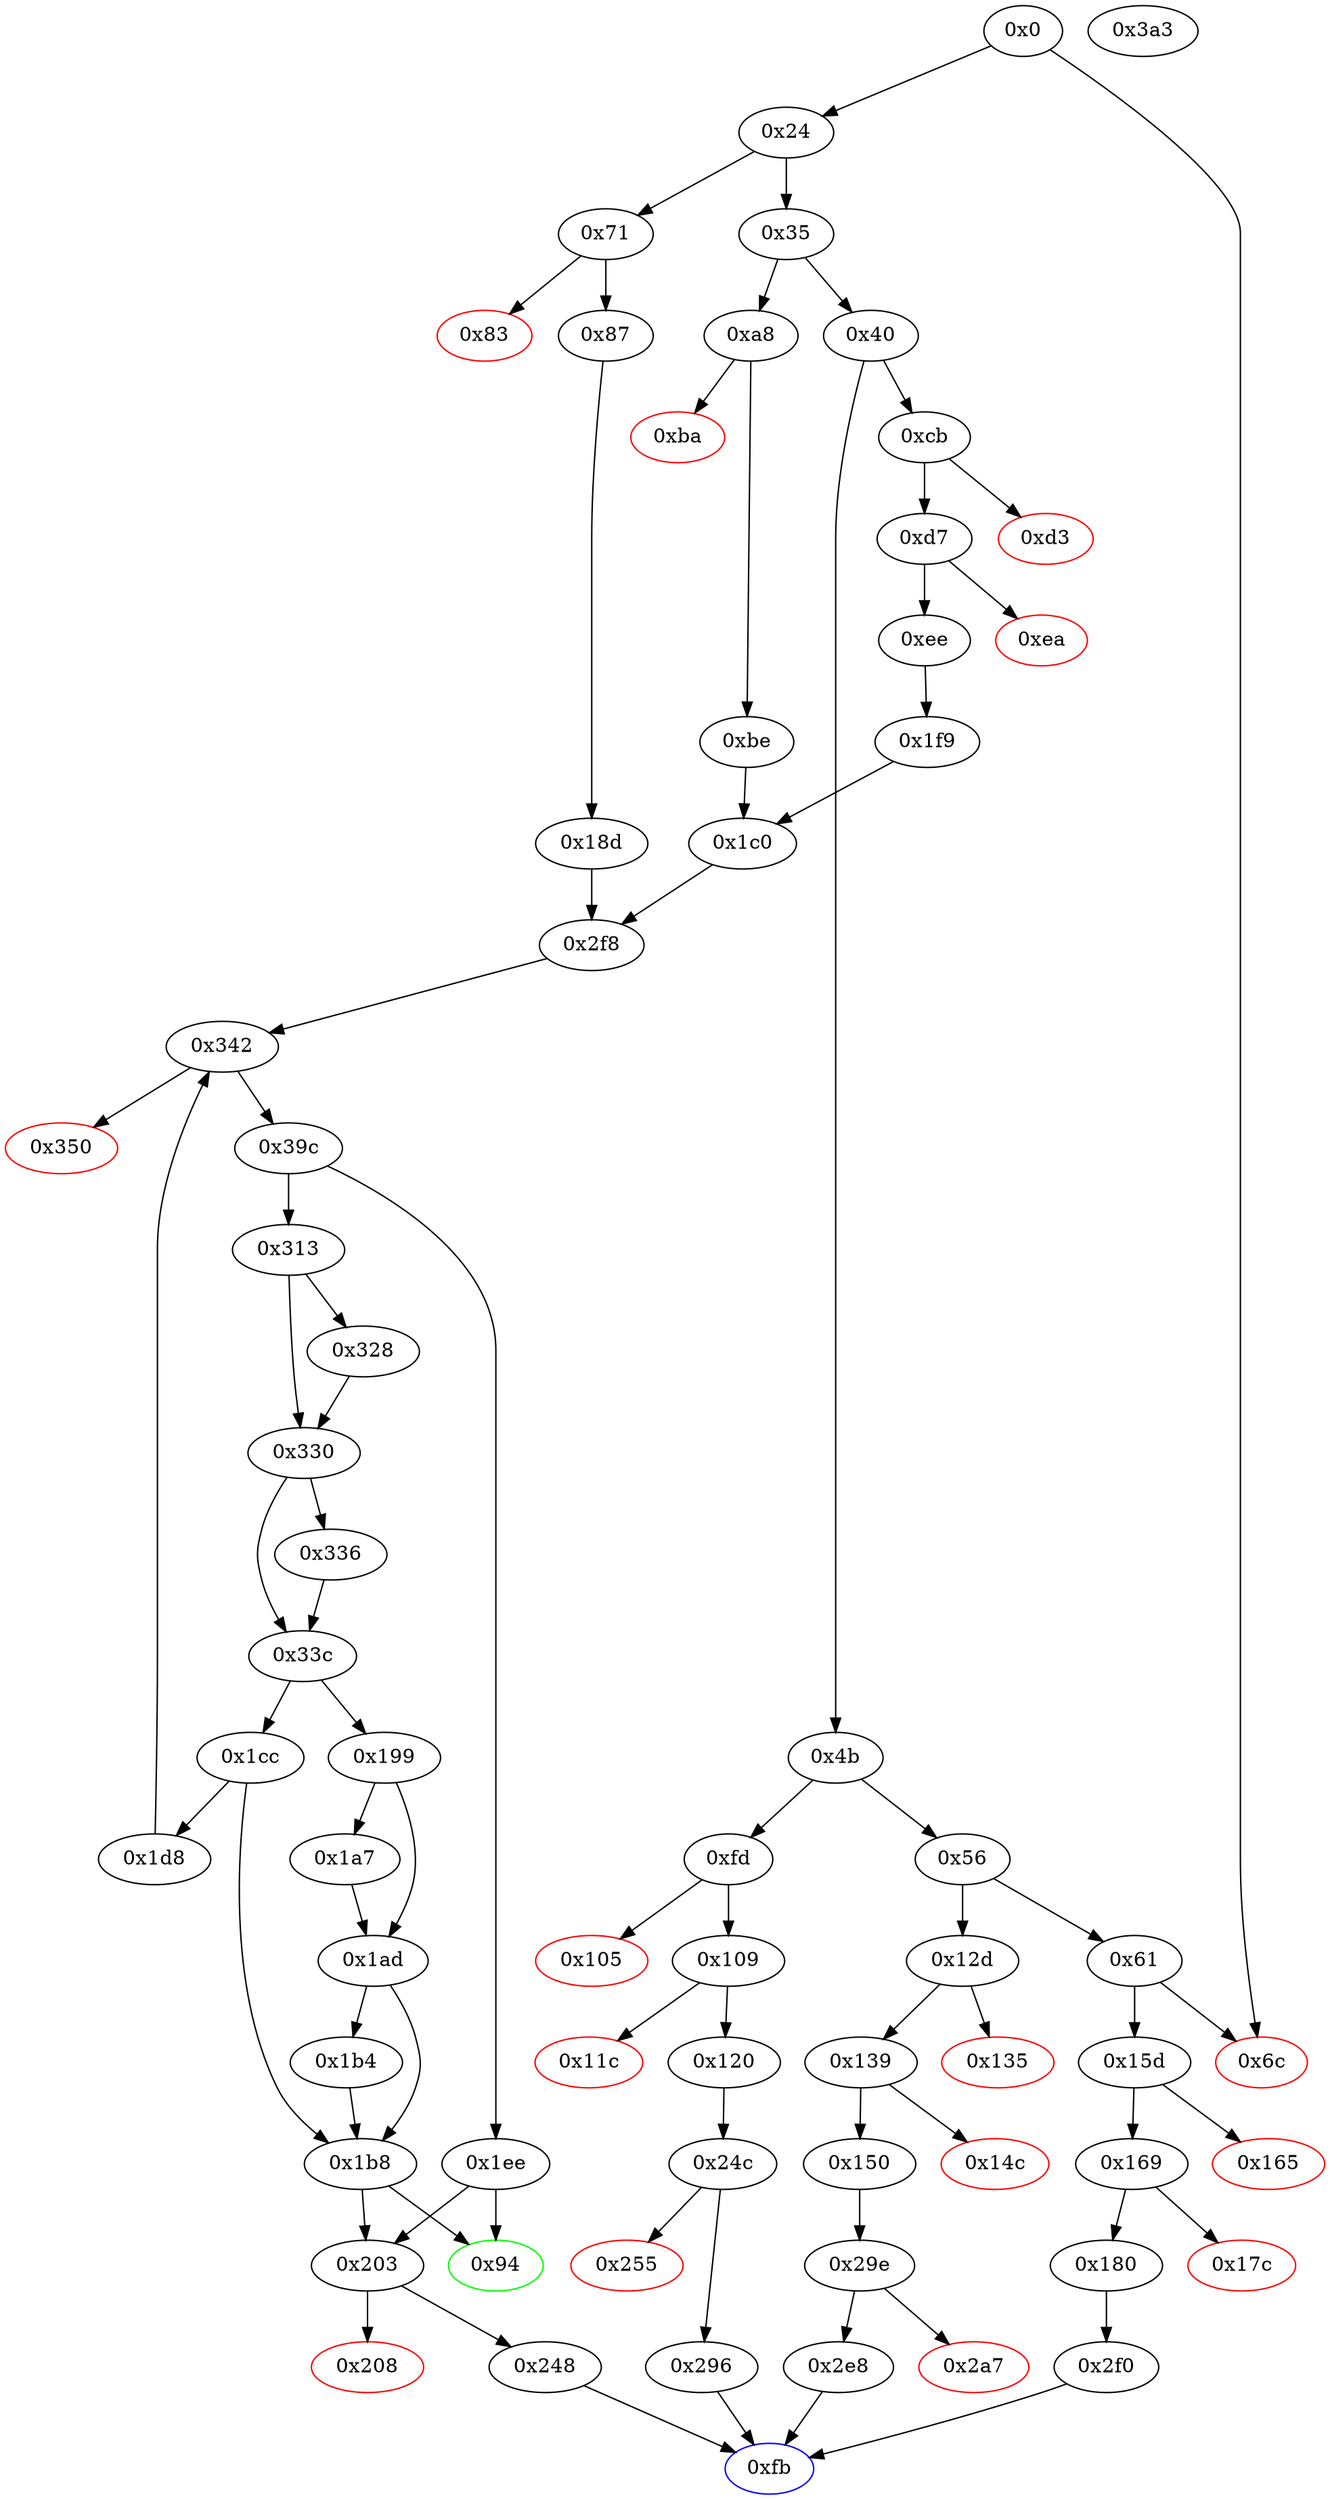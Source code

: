 strict digraph "" {
"0x35" [fillcolor=white, id="0x35", style=filled, tooltip="Block 0x35\n[0x35:0x3f]\n---\nPredecessors: [0x24]\nSuccessors: [0x40, 0xa8]\n---\n0x35 DUP1\n0x36 PUSH4 0x260fb6a6\n0x3b EQ\n0x3c PUSH2 0xa8\n0x3f JUMPI\n---\n0x36: V16 = 0x260fb6a6\n0x3b: V17 = EQ 0x260fb6a6 V12\n0x3c: V18 = 0xa8\n0x3f: JUMPI 0xa8 V17\n---\nEntry stack: [V2, V12]\nStack pops: 1\nStack additions: [S0]\nExit stack: [V2, V12]\n\nDef sites:\nV2: {0x0.0x16}\nV12: {0x24.0x29}\n"];
"0x208" [color=red, fillcolor=white, id="0x208", style=filled, tooltip="Block 0x208\n[0x208:0x247]\n---\nPredecessors: [0x203]\nSuccessors: []\n---\n0x208 PUSH1 0x40\n0x20a DUP1\n0x20b MLOAD\n0x20c PUSH3 0x461bcd\n0x210 PUSH1 0xe5\n0x212 SHL\n0x213 DUP2\n0x214 MSTORE\n0x215 PUSH1 0x20\n0x217 PUSH1 0x4\n0x219 DUP3\n0x21a ADD\n0x21b MSTORE\n0x21c PUSH1 0x11\n0x21e PUSH1 0x24\n0x220 DUP3\n0x221 ADD\n0x222 MSTORE\n0x223 PUSH17 0x426c6f636b6c6f636b2f6e6f2d6c6f636b\n0x235 PUSH1 0x78\n0x237 SHL\n0x238 PUSH1 0x44\n0x23a DUP3\n0x23b ADD\n0x23c MSTORE\n0x23d SWAP1\n0x23e MLOAD\n0x23f SWAP1\n0x240 DUP2\n0x241 SWAP1\n0x242 SUB\n0x243 PUSH1 0x64\n0x245 ADD\n0x246 SWAP1\n0x247 REVERT\n---\n0x208: V167 = 0x40\n0x20b: V168 = M[0x40]\n0x20c: V169 = 0x461bcd\n0x210: V170 = 0xe5\n0x212: V171 = SHL 0xe5 0x461bcd\n0x214: M[V168] = 0x8c379a000000000000000000000000000000000000000000000000000000000\n0x215: V172 = 0x20\n0x217: V173 = 0x4\n0x21a: V174 = ADD V168 0x4\n0x21b: M[V174] = 0x20\n0x21c: V175 = 0x11\n0x21e: V176 = 0x24\n0x221: V177 = ADD V168 0x24\n0x222: M[V177] = 0x11\n0x223: V178 = 0x426c6f636b6c6f636b2f6e6f2d6c6f636b\n0x235: V179 = 0x78\n0x237: V180 = SHL 0x78 0x426c6f636b6c6f636b2f6e6f2d6c6f636b\n0x238: V181 = 0x44\n0x23b: V182 = ADD V168 0x44\n0x23c: M[V182] = 0x426c6f636b6c6f636b2f6e6f2d6c6f636b000000000000000000000000000000\n0x23e: V183 = M[0x40]\n0x242: V184 = SUB V168 V183\n0x243: V185 = 0x64\n0x245: V186 = ADD 0x64 V184\n0x247: REVERT V183 V186\n---\nEntry stack: [V2, V12, 0xfb, S5, S4, S3, S2, S1, S0]\nStack pops: 0\nStack additions: []\nExit stack: [V2, V12, 0xfb, S5, S4, S3, S2, S1, S0]\n\nDef sites:\nV2: {0x0.0x16}\nV12: {0x24.0x29}\n0xfb: {0xd7.0xd9}\nS5: {0x0.0x16, 0xee.0xf1}\nS4: {0x0.0x16, 0x24.0x29, 0xee.0xf6}\nS3: {0x71.0x72, 0xa8.0xa9, 0x1f9.0x1fa, 0x24.0x29}\nS2: {0x87.0x8a, 0xee.0xf1, 0xd7.0xd9, 0xbe.0xc1}\nS1: {0x87.0x8f, 0x0.0x16, 0xee.0xf1, 0xbe.0xc6, 0xee.0xf6}\nS0: {0x1c0.0x1c1, 0x18d.0x18e, 0x24.0x29, 0xee.0xf6}\n"];
"0x1a7" [fillcolor=white, id="0x1a7", style=filled, tooltip="Block 0x1a7\n[0x1a7:0x1ac]\n---\nPredecessors: [0x199]\nSuccessors: [0x1ad]\n---\n0x1a7 POP\n0x1a8 DUP4\n0x1a9 SLOAD\n0x1aa DUP4\n0x1ab LT\n0x1ac ISZERO\n---\n0x1a9: V143 = S[S4]\n0x1ab: V144 = LT S3 V143\n0x1ac: V145 = ISZERO V144\n---\nEntry stack: [V2, V12, 0xfb, S7, S6, {0x94, 0x203}, S4, S3, 0x0, S1, V141]\nStack pops: 5\nStack additions: [S4, S3, S2, S1, V145]\nExit stack: [V2, V12, 0xfb, S7, S6, {0x94, 0x203}, S4, S3, 0x0, S1, V145]\n\nDef sites:\nV2: {0x0.0x16}\nV12: {0x24.0x29}\n0xfb: {0xd7.0xd9}\nS7: {0x0.0x16, 0xee.0xf1}\nS6: {0x24.0x29, 0xee.0xf6}\n{0x94, 0x203}: {0x1f9.0x1fa, 0xa8.0xa9, 0x71.0x72}\nS4: {0x87.0x8a, 0xbe.0xc1, 0xee.0xf1}\nS3: {0x87.0x8f, 0xbe.0xc6, 0xee.0xf6}\n0x0: {0x1c0.0x1c1, 0x18d.0x18e}\nS1: {0x336_0x330_0x313.0x33b, 0x342_0x2f8_0x1c0.0x347, 0x336_0x330_0x328.0x33b, 0x342_0x2f8_0x18d.0x347}\nV141: {0x199.0x1a1}\n"];
"0x87" [fillcolor=white, id="0x87", style=filled, tooltip="Block 0x87\n[0x87:0x93]\n---\nPredecessors: [0x71]\nSuccessors: [0x18d]\n---\n0x87 JUMPDEST\n0x88 POP\n0x89 DUP1\n0x8a CALLDATALOAD\n0x8b SWAP1\n0x8c PUSH1 0x20\n0x8e ADD\n0x8f CALLDATALOAD\n0x90 PUSH2 0x18d\n0x93 JUMP\n---\n0x87: JUMPDEST \n0x8a: V41 = CALLDATALOAD 0x4\n0x8c: V42 = 0x20\n0x8e: V43 = ADD 0x20 0x4\n0x8f: V44 = CALLDATALOAD 0x24\n0x90: V45 = 0x18d\n0x93: JUMP 0x18d\n---\nEntry stack: [V2, V12, 0x94, 0x4, V35]\nStack pops: 2\nStack additions: [V41, V44]\nExit stack: [V2, V12, 0x94, V41, V44]\n\nDef sites:\nV2: {0x0.0x16}\nV12: {0x24.0x29}\n0x94: {0x71.0x72}\n0x4: {0x71.0x75}\nV35: {0x71.0x79}\n"];
"0x109" [fillcolor=white, id="0x109", style=filled, tooltip="Block 0x109\n[0x109:0x11b]\n---\nPredecessors: [0xfd]\nSuccessors: [0x11c, 0x120]\n---\n0x109 JUMPDEST\n0x10a POP\n0x10b PUSH2 0xfb\n0x10e PUSH1 0x4\n0x110 DUP1\n0x111 CALLDATASIZE\n0x112 SUB\n0x113 PUSH1 0x40\n0x115 DUP2\n0x116 LT\n0x117 ISZERO\n0x118 PUSH2 0x120\n0x11b JUMPI\n---\n0x109: JUMPDEST \n0x10b: V88 = 0xfb\n0x10e: V89 = 0x4\n0x111: V90 = CALLDATASIZE\n0x112: V91 = SUB V90 0x4\n0x113: V92 = 0x40\n0x116: V93 = LT V91 0x40\n0x117: V94 = ISZERO V93\n0x118: V95 = 0x120\n0x11b: JUMPI 0x120 V94\n---\nEntry stack: [V2, V12, V2]\nStack pops: 1\nStack additions: [0xfb, 0x4, V91]\nExit stack: [V2, V12, 0xfb, 0x4, V91]\n\nDef sites:\nV2: {0x0.0x16}\nV12: {0x24.0x29}\nV2: {0x0.0x16}\n"];
"0x248" [fillcolor=white, id="0x248", style=filled, tooltip="Block 0x248\n[0x248:0x24b]\n---\nPredecessors: [0x203]\nSuccessors: [0xfb]\n---\n0x248 JUMPDEST\n0x249 SWAP1\n0x24a SSTORE\n0x24b JUMP\n---\n0x248: JUMPDEST \n0x24a: S[S1] = S0\n0x24b: JUMP S2\n---\nEntry stack: [V2, V12, 0xfb, S5, S4, S3, S2, S1, S0]\nStack pops: 3\nStack additions: []\nExit stack: [V2, V12, 0xfb, S5, S4, S3]\n\nDef sites:\nV2: {0x0.0x16}\nV12: {0x24.0x29}\n0xfb: {0xd7.0xd9}\nS5: {0x0.0x16, 0xee.0xf1}\nS4: {0x0.0x16, 0x24.0x29, 0xee.0xf6}\nS3: {0x71.0x72, 0xa8.0xa9, 0x1f9.0x1fa, 0x24.0x29}\nS2: {0x87.0x8a, 0xee.0xf1, 0xd7.0xd9, 0xbe.0xc1}\nS1: {0x87.0x8f, 0x0.0x16, 0xee.0xf1, 0xbe.0xc6, 0xee.0xf6}\nS0: {0x1c0.0x1c1, 0x18d.0x18e, 0x24.0x29, 0xee.0xf6}\n"];
"0x33c" [fillcolor=white, id="0x33c", style=filled, tooltip="Block 0x33c\n[0x33c:0x341]\n---\nPredecessors: [0x330, 0x336]\nSuccessors: [0x199, 0x1cc]\n---\n0x33c JUMPDEST\n0x33d SWAP3\n0x33e SWAP2\n0x33f POP\n0x340 POP\n0x341 JUMP\n---\n0x33c: JUMPDEST \n0x341: JUMP {0x199, 0x1cc}\n---\nEntry stack: [V2, V12, 0xfb, S10, S9, {0x94, 0x203}, S7, S6, 0x0, 0x0, {0x199, 0x1cc}, S2, 0x0, S0]\nStack pops: 4\nStack additions: [S0]\nExit stack: [V2, V12, 0xfb, S10, S9, {0x94, 0x203}, S7, S6, 0x0, 0x0, S0]\n\nDef sites:\nV2: {0x0.0x16}\nV12: {0x24.0x29}\n0xfb: {0xd7.0xd9}\nS10: {0x0.0x16, 0xee.0xf1}\nS9: {0x24.0x29, 0xee.0xf6}\n{0x94, 0x203}: {0x1f9.0x1fa, 0xa8.0xa9, 0x71.0x72}\nS7: {0x87.0x8a, 0xbe.0xc1, 0xee.0xf1}\nS6: {0x87.0x8f, 0xbe.0xc6, 0xee.0xf6}\n0x0: {0x1c0.0x1c1, 0x18d.0x18e}\n0x0: {0x1c0.0x1c1, 0x18d.0x18e}\n{0x199, 0x1cc}: {0x1c0.0x1c4, 0x18d.0x191}\nS2: {0x87.0x8a, 0xbe.0xc1, 0xee.0xf1}\n0x0: {0x2f8_0x18d.0x300, 0x2f8_0x1c0.0x300}\nS0: {0x342_0x2f8_0x1c0.0x347, 0x336.0x33b, 0x342_0x2f8_0x18d.0x347}\n"];
"0x12d" [fillcolor=white, id="0x12d", style=filled, tooltip="Block 0x12d\n[0x12d:0x134]\n---\nPredecessors: [0x56]\nSuccessors: [0x135, 0x139]\n---\n0x12d JUMPDEST\n0x12e DUP2\n0x12f DUP1\n0x130 ISZERO\n0x131 PUSH2 0x139\n0x134 JUMPI\n---\n0x12d: JUMPDEST \n0x130: V102 = ISZERO V2\n0x131: V103 = 0x139\n0x134: JUMPI 0x139 V102\n---\nEntry stack: [V2, V12]\nStack pops: 2\nStack additions: [S1, S0, S1]\nExit stack: [V2, V12, V2]\n\nDef sites:\nV2: {0x0.0x16}\nV12: {0x24.0x29}\n"];
"0x1ee" [fillcolor=white, id="0x1ee", style=filled, tooltip="Block 0x1ee\n[0x1ee:0x1f8]\n---\nPredecessors: [0x39c]\nSuccessors: [0x94, 0x203]\n---\n0x1ee JUMPDEST\n0x1ef SWAP1\n0x1f0 SWAP3\n0x1f1 LT\n0x1f2 ISZERO\n0x1f3 SWAP4\n0x1f4 SWAP3\n0x1f5 POP\n0x1f6 POP\n0x1f7 POP\n0x1f8 JUMP\n---\n0x1ee: JUMPDEST \n0x1f1: V162 = LT S3 S0\n0x1f2: V163 = ISZERO V162\n0x1f8: JUMP {0x0, 0x94, 0x203}\n---\nEntry stack: [V2, V12, 0xfb, S11, S10, S9, S8, S7, S6, {0x0, 0x94, 0x203}, S4, S3, 0x0, S1, S0]\nStack pops: 6\nStack additions: [V163]\nExit stack: [V2, V12, 0xfb, S11, S10, S9, S8, S7, S6, V163]\n\nDef sites:\nV2: {0x0.0x16}\nV12: {0x24.0x29}\n0xfb: {0xd7.0xd9}\nS11: {0x0.0x16, 0xee.0xf1}\nS10: {0x0.0x16, 0x24.0x29, 0xee.0xf6}\nS9: {0x71.0x72, 0xa8.0xa9, 0x1f9.0x1fa, 0x24.0x29}\nS8: {0x87.0x8a, 0xbe.0xc1, 0xd7.0xd9, 0xee.0xf1}\nS7: {0xbe.0xc6, 0x0.0x16, 0xee.0xf6, 0x87.0x8f, 0xee.0xf1}\nS6: {0x1c0.0x1c1, 0x18d.0x18e, 0x24.0x29, 0xee.0xf6}\n{0x0, 0x94, 0x203}: {0x1f9.0x1fa, 0xa8.0xa9, 0x1c0.0x1c1, 0x18d.0x18e, 0x71.0x72}\nS4: {0x87.0x8a, 0x1c0.0x1c4, 0x18d.0x191, 0xbe.0xc1, 0xee.0xf1}\nS3: {0xee.0xf6, 0xee.0xf1, 0xbe.0xc6, 0xbe.0xc1, 0x87.0x8f, 0x87.0x8a}\n0x0: {0x2f8_0x18d.0x300, 0x1c0.0x1c1, 0x18d.0x18e, 0x2f8_0x1c0.0x300}\nS1: {0x336_0x330_0x328.0x33b, 0x2f8_0x18d.0x300, 0x2f8_0x1c0.0x300, 0x342_0x2f8_0x1c0.0x347, 0x336_0x330_0x313.0x33b, 0x342_0x2f8_0x18d.0x347}\nS0: {0x342_0x1d8_0x33c_0x330_0x33c_0x330_0x328.0x347, 0x342_0x2f8_0x1c0.0x347, 0x342_0x1d8_0x33c_0x336.0x347, 0x342_0x1d8_0x33c_0x330_0x33c_0x330_0x313.0x347, 0x342_0x2f8_0x18d.0x347}\n"];
"0x11c" [color=red, fillcolor=white, id="0x11c", style=filled, tooltip="Block 0x11c\n[0x11c:0x11f]\n---\nPredecessors: [0x109]\nSuccessors: []\n---\n0x11c PUSH1 0x0\n0x11e DUP1\n0x11f REVERT\n---\n0x11c: V96 = 0x0\n0x11f: REVERT 0x0 0x0\n---\nEntry stack: [V2, V12, 0xfb, 0x4, V91]\nStack pops: 0\nStack additions: []\nExit stack: [V2, V12, 0xfb, 0x4, V91]\n\nDef sites:\nV2: {0x0.0x16}\nV12: {0x24.0x29}\n0xfb: {0x109.0x10b}\n0x4: {0x109.0x10e}\nV91: {0x109.0x112}\n"];
"0x203" [fillcolor=white, id="0x203", style=filled, tooltip="Block 0x203\n[0x203:0x207]\n---\nPredecessors: [0x1b8, 0x1ee]\nSuccessors: [0x208, 0x248]\n---\n0x203 JUMPDEST\n0x204 PUSH2 0x248\n0x207 JUMPI\n---\n0x203: JUMPDEST \n0x204: V166 = 0x248\n0x207: JUMPI 0x248 S0\n---\nEntry stack: [V2, V12, 0xfb, S6, S5, S4, S3, S2, S1, S0]\nStack pops: 1\nStack additions: []\nExit stack: [V2, V12, 0xfb, S6, S5, S4, S3, S2, S1]\n\nDef sites:\nV2: {0x0.0x16}\nV12: {0x24.0x29}\n0xfb: {0xd7.0xd9}\nS6: {0x0.0x16, 0xee.0xf1}\nS5: {0x0.0x16, 0x24.0x29, 0xee.0xf6}\nS4: {0x71.0x72, 0xa8.0xa9, 0x1f9.0x1fa, 0x24.0x29}\nS3: {0x87.0x8a, 0xee.0xf1, 0xd7.0xd9, 0xbe.0xc1}\nS2: {0x87.0x8f, 0x0.0x16, 0xee.0xf1, 0xbe.0xc6, 0xee.0xf6}\nS1: {0x1c0.0x1c1, 0x18d.0x18e, 0x24.0x29, 0xee.0xf6}\nS0: {0x199.0x1a1, 0x1ee.0x1f2, 0x1cc_0x33c_0x330_0x33c_0x330_0x313.0x1d2, 0x1cc_0x33c_0x336.0x1d2, 0x1b4.0x1b7, 0x1a7.0x1ac, 0x1cc_0x33c_0x330_0x33c_0x330_0x328.0x1d2}\n"];
"0xa8" [fillcolor=white, id="0xa8", style=filled, tooltip="Block 0xa8\n[0xa8:0xb9]\n---\nPredecessors: [0x35]\nSuccessors: [0xba, 0xbe]\n---\n0xa8 JUMPDEST\n0xa9 PUSH2 0x94\n0xac PUSH1 0x4\n0xae DUP1\n0xaf CALLDATASIZE\n0xb0 SUB\n0xb1 PUSH1 0x40\n0xb3 DUP2\n0xb4 LT\n0xb5 ISZERO\n0xb6 PUSH2 0xbe\n0xb9 JUMPI\n---\n0xa8: JUMPDEST \n0xa9: V54 = 0x94\n0xac: V55 = 0x4\n0xaf: V56 = CALLDATASIZE\n0xb0: V57 = SUB V56 0x4\n0xb1: V58 = 0x40\n0xb4: V59 = LT V57 0x40\n0xb5: V60 = ISZERO V59\n0xb6: V61 = 0xbe\n0xb9: JUMPI 0xbe V60\n---\nEntry stack: [V2, V12]\nStack pops: 0\nStack additions: [0x94, 0x4, V57]\nExit stack: [V2, V12, 0x94, 0x4, V57]\n\nDef sites:\nV2: {0x0.0x16}\nV12: {0x24.0x29}\n"];
"0x71" [fillcolor=white, id="0x71", style=filled, tooltip="Block 0x71\n[0x71:0x82]\n---\nPredecessors: [0x24]\nSuccessors: [0x83, 0x87]\n---\n0x71 JUMPDEST\n0x72 PUSH2 0x94\n0x75 PUSH1 0x4\n0x77 DUP1\n0x78 CALLDATASIZE\n0x79 SUB\n0x7a PUSH1 0x40\n0x7c DUP2\n0x7d LT\n0x7e ISZERO\n0x7f PUSH2 0x87\n0x82 JUMPI\n---\n0x71: JUMPDEST \n0x72: V32 = 0x94\n0x75: V33 = 0x4\n0x78: V34 = CALLDATASIZE\n0x79: V35 = SUB V34 0x4\n0x7a: V36 = 0x40\n0x7d: V37 = LT V35 0x40\n0x7e: V38 = ISZERO V37\n0x7f: V39 = 0x87\n0x82: JUMPI 0x87 V38\n---\nEntry stack: [V2, V12]\nStack pops: 0\nStack additions: [0x94, 0x4, V35]\nExit stack: [V2, V12, 0x94, 0x4, V35]\n\nDef sites:\nV2: {0x0.0x16}\nV12: {0x24.0x29}\n"];
"0xee" [fillcolor=white, id="0xee", style=filled, tooltip="Block 0xee\n[0xee:0xfa]\n---\nPredecessors: [0xd7]\nSuccessors: [0x1f9]\n---\n0xee JUMPDEST\n0xef POP\n0xf0 DUP1\n0xf1 CALLDATALOAD\n0xf2 SWAP1\n0xf3 PUSH1 0x20\n0xf5 ADD\n0xf6 CALLDATALOAD\n0xf7 PUSH2 0x1f9\n0xfa JUMP\n---\n0xee: JUMPDEST \n0xf1: V80 = CALLDATALOAD 0x4\n0xf3: V81 = 0x20\n0xf5: V82 = ADD 0x20 0x4\n0xf6: V83 = CALLDATALOAD 0x24\n0xf7: V84 = 0x1f9\n0xfa: JUMP 0x1f9\n---\nEntry stack: [V2, V12, 0xfb, 0x4, V74]\nStack pops: 2\nStack additions: [V80, V83]\nExit stack: [V2, V12, 0xfb, V80, V83]\n\nDef sites:\nV2: {0x0.0x16}\nV12: {0x24.0x29}\n0xfb: {0xd7.0xd9}\n0x4: {0xd7.0xdc}\nV74: {0xd7.0xe0}\n"];
"0x342" [fillcolor=white, id="0x342", style=filled, tooltip="Block 0x342\n[0x342:0x34f]\n---\nPredecessors: [0x1d8, 0x2f8]\nSuccessors: [0x350, 0x39c]\n---\n0x342 JUMPDEST\n0x343 PUSH1 0x0\n0x345 DUP3\n0x346 DUP3\n0x347 ADD\n0x348 DUP4\n0x349 DUP2\n0x34a LT\n0x34b ISZERO\n0x34c PUSH2 0x39c\n0x34f JUMPI\n---\n0x342: JUMPDEST \n0x343: V267 = 0x0\n0x347: V268 = ADD S0 S1\n0x34a: V269 = LT V268 S1\n0x34b: V270 = ISZERO V269\n0x34c: V271 = 0x39c\n0x34f: JUMPI 0x39c V270\n---\nEntry stack: [V2, V12, 0xfb, S13, S12, S11, S10, S9, S8, {0x0, 0x94, 0x203}, S6, S5, 0x0, S3, {0x1ee, 0x313}, S1, S0]\nStack pops: 2\nStack additions: [S1, S0, 0x0, V268]\nExit stack: [V2, V12, 0xfb, S13, S12, S11, S10, S9, S8, {0x0, 0x94, 0x203}, S6, S5, 0x0, S3, {0x1ee, 0x313}, S1, S0, 0x0, V268]\n\nDef sites:\nV2: {0x0.0x16}\nV12: {0x24.0x29}\n0xfb: {0xd7.0xd9}\nS13: {0x0.0x16, 0xee.0xf1}\nS12: {0x0.0x16, 0x24.0x29, 0xee.0xf6}\nS11: {0x71.0x72, 0xa8.0xa9, 0x1f9.0x1fa, 0x24.0x29}\nS10: {0x87.0x8a, 0xee.0xf1, 0xd7.0xd9, 0xbe.0xc1}\nS9: {0x87.0x8f, 0x0.0x16, 0xee.0xf6, 0xbe.0xc6, 0xee.0xf1}\nS8: {0x1c0.0x1c1, 0x18d.0x18e, 0x24.0x29, 0xee.0xf6}\n{0x0, 0x94, 0x203}: {0x1f9.0x1fa, 0xa8.0xa9, 0x1c0.0x1c1, 0x18d.0x18e, 0x71.0x72}\nS6: {0x87.0x8a, 0x1c0.0x1c4, 0x18d.0x191, 0xbe.0xc1, 0xee.0xf1}\nS5: {0xee.0xf6, 0xbe.0xc1, 0xbe.0xc6, 0xee.0xf1, 0x87.0x8a, 0x87.0x8f}\n0x0: {0x1c0.0x1c1, 0x18d.0x18e, 0x2f8.0x300}\nS3: {0x336_0x330_0x313.0x33b, 0x342_0x2f8_0x1c0.0x347, 0x336_0x330_0x328.0x33b, 0x2f8.0x300, 0x342_0x2f8_0x18d.0x347}\n{0x1ee, 0x313}: {0x2f8.0x305, 0x1d8.0x1de}\nS1: {0x336_0x330_0x313.0x33b, 0x342_0x2f8_0x1c0.0x347, 0x336_0x330_0x328.0x33b, 0x2f8.0x2ff, 0x342_0x2f8_0x18d.0x347}\nS0: {0x2f8.0x2fd, 0x1d8.0x1dd}\n"];
"0x165" [color=red, fillcolor=white, id="0x165", style=filled, tooltip="Block 0x165\n[0x165:0x168]\n---\nPredecessors: [0x15d]\nSuccessors: []\n---\n0x165 PUSH1 0x0\n0x167 DUP1\n0x168 REVERT\n---\n0x165: V121 = 0x0\n0x168: REVERT 0x0 0x0\n---\nEntry stack: [V2, V12, V2]\nStack pops: 0\nStack additions: []\nExit stack: [V2, V12, V2]\n\nDef sites:\nV2: {0x0.0x16}\nV12: {0x24.0x29}\nV2: {0x0.0x16}\n"];
"0x105" [color=red, fillcolor=white, id="0x105", style=filled, tooltip="Block 0x105\n[0x105:0x108]\n---\nPredecessors: [0xfd]\nSuccessors: []\n---\n0x105 PUSH1 0x0\n0x107 DUP1\n0x108 REVERT\n---\n0x105: V87 = 0x0\n0x108: REVERT 0x0 0x0\n---\nEntry stack: [V2, V12, V2]\nStack pops: 0\nStack additions: []\nExit stack: [V2, V12, V2]\n\nDef sites:\nV2: {0x0.0x16}\nV12: {0x24.0x29}\nV2: {0x0.0x16}\n"];
"0x199" [fillcolor=white, id="0x199", style=filled, tooltip="Block 0x199\n[0x199:0x1a6]\n---\nPredecessors: [0x33c]\nSuccessors: [0x1a7, 0x1ad]\n---\n0x199 JUMPDEST\n0x19a DUP5\n0x19b SLOAD\n0x19c SWAP1\n0x19d SWAP2\n0x19e POP\n0x19f ISZERO\n0x1a0 DUP1\n0x1a1 ISZERO\n0x1a2 SWAP1\n0x1a3 PUSH2 0x1ad\n0x1a6 JUMPI\n---\n0x199: JUMPDEST \n0x19b: V139 = S[S4]\n0x19f: V140 = ISZERO V139\n0x1a1: V141 = ISZERO V140\n0x1a3: V142 = 0x1ad\n0x1a6: JUMPI 0x1ad V140\n---\nEntry stack: [V2, V12, 0xfb, S7, S6, {0x94, 0x203}, S4, S3, 0x0, 0x0, S0]\nStack pops: 5\nStack additions: [S4, S3, S2, S0, V141]\nExit stack: [V2, V12, 0xfb, S7, S6, {0x94, 0x203}, S4, S3, 0x0, S0, V141]\n\nDef sites:\nV2: {0x0.0x16}\nV12: {0x24.0x29}\n0xfb: {0xd7.0xd9}\nS7: {0x0.0x16, 0xee.0xf1}\nS6: {0x24.0x29, 0xee.0xf6}\n{0x94, 0x203}: {0x1f9.0x1fa, 0xa8.0xa9, 0x71.0x72}\nS4: {0x87.0x8a, 0xbe.0xc1, 0xee.0xf1}\nS3: {0x87.0x8f, 0xbe.0xc6, 0xee.0xf6}\n0x0: {0x1c0.0x1c1, 0x18d.0x18e}\n0x0: {0x1c0.0x1c1, 0x18d.0x18e}\nS0: {0x336_0x330_0x313.0x33b, 0x342_0x2f8_0x1c0.0x347, 0x336_0x330_0x328.0x33b, 0x342_0x2f8_0x18d.0x347}\n"];
"0x328" [fillcolor=white, id="0x328", style=filled, tooltip="Block 0x328\n[0x328:0x32f]\n---\nPredecessors: [0x313]\nSuccessors: [0x330]\n---\n0x328 POP\n0x329 DUP1\n0x32a DUP4\n0x32b PUSH1 0x1\n0x32d ADD\n0x32e SLOAD\n0x32f LT\n---\n0x32b: V258 = 0x1\n0x32d: V259 = ADD 0x1 S3\n0x32e: V260 = S[V259]\n0x32f: V261 = LT V260 S1\n---\nEntry stack: [V2, V12, 0xfb, S11, S10, S9, S8, S7, S6, {0x0, 0x94, 0x203}, S4, S3, 0x0, S1, V255]\nStack pops: 4\nStack additions: [S3, S2, S1, V261]\nExit stack: [V2, V12, 0xfb, S11, S10, S9, S8, S7, S6, {0x0, 0x94, 0x203}, S4, S3, 0x0, S1, V261]\n\nDef sites:\nV2: {0x0.0x16}\nV12: {0x24.0x29}\n0xfb: {0xd7.0xd9}\nS11: {0x0.0x16, 0xee.0xf1}\nS10: {0x0.0x16, 0x24.0x29, 0xee.0xf6}\nS9: {0x71.0x72, 0xa8.0xa9, 0x1f9.0x1fa, 0x24.0x29}\nS8: {0x87.0x8a, 0xbe.0xc1, 0xd7.0xd9, 0xee.0xf1}\nS7: {0xbe.0xc6, 0x0.0x16, 0xee.0xf6, 0x87.0x8f, 0xee.0xf1}\nS6: {0x1c0.0x1c1, 0x18d.0x18e, 0x24.0x29, 0xee.0xf6}\n{0x0, 0x94, 0x203}: {0x1f9.0x1fa, 0xa8.0xa9, 0x1c0.0x1c1, 0x18d.0x18e, 0x71.0x72}\nS4: {0x87.0x8a, 0x1c0.0x1c4, 0x18d.0x191, 0xbe.0xc1, 0xee.0xf1}\nS3: {0xee.0xf6, 0xee.0xf1, 0xbe.0xc6, 0xbe.0xc1, 0x87.0x8f, 0x87.0x8a}\n0x0: {0x2f8_0x18d.0x300, 0x1c0.0x1c1, 0x18d.0x18e, 0x2f8_0x1c0.0x300}\nS1: {0x342_0x1d8_0x33c_0x330_0x33c_0x330_0x328.0x347, 0x342_0x2f8_0x1c0.0x347, 0x342_0x1d8_0x33c_0x336.0x347, 0x342_0x1d8_0x33c_0x330_0x33c_0x330_0x313.0x347, 0x342_0x2f8_0x18d.0x347}\nV255: {0x313.0x321}\n"];
"0x180" [fillcolor=white, id="0x180", style=filled, tooltip="Block 0x180\n[0x180:0x18c]\n---\nPredecessors: [0x169]\nSuccessors: [0x2f0]\n---\n0x180 JUMPDEST\n0x181 POP\n0x182 DUP1\n0x183 CALLDATALOAD\n0x184 SWAP1\n0x185 PUSH1 0x20\n0x187 ADD\n0x188 CALLDATALOAD\n0x189 PUSH2 0x2f0\n0x18c JUMP\n---\n0x180: JUMPDEST \n0x183: V131 = CALLDATALOAD 0x4\n0x185: V132 = 0x20\n0x187: V133 = ADD 0x20 0x4\n0x188: V134 = CALLDATALOAD 0x24\n0x189: V135 = 0x2f0\n0x18c: JUMP 0x2f0\n---\nEntry stack: [V2, V12, 0xfb, 0x4, V125]\nStack pops: 2\nStack additions: [V131, V134]\nExit stack: [V2, V12, 0xfb, V131, V134]\n\nDef sites:\nV2: {0x0.0x16}\nV12: {0x24.0x29}\n0xfb: {0x169.0x16b}\n0x4: {0x169.0x16e}\nV125: {0x169.0x172}\n"];
"0xfb" [color=blue, fillcolor=white, id="0xfb", style=filled, tooltip="Block 0xfb\n[0xfb:0xfc]\n---\nPredecessors: [0x248, 0x296, 0x2e8, 0x2f0]\nSuccessors: []\n---\n0xfb JUMPDEST\n0xfc STOP\n---\n0xfb: JUMPDEST \n0xfc: STOP \n---\nEntry stack: [V2, V12]\nStack pops: 0\nStack additions: []\nExit stack: [V2, V12]\n\nDef sites:\nV2: {0x0.0x16}\nV12: {0x24.0x29}\n"];
"0x135" [color=red, fillcolor=white, id="0x135", style=filled, tooltip="Block 0x135\n[0x135:0x138]\n---\nPredecessors: [0x12d]\nSuccessors: []\n---\n0x135 PUSH1 0x0\n0x137 DUP1\n0x138 REVERT\n---\n0x135: V104 = 0x0\n0x138: REVERT 0x0 0x0\n---\nEntry stack: [V2, V12, V2]\nStack pops: 0\nStack additions: []\nExit stack: [V2, V12, V2]\n\nDef sites:\nV2: {0x0.0x16}\nV12: {0x24.0x29}\nV2: {0x0.0x16}\n"];
"0x169" [fillcolor=white, id="0x169", style=filled, tooltip="Block 0x169\n[0x169:0x17b]\n---\nPredecessors: [0x15d]\nSuccessors: [0x17c, 0x180]\n---\n0x169 JUMPDEST\n0x16a POP\n0x16b PUSH2 0xfb\n0x16e PUSH1 0x4\n0x170 DUP1\n0x171 CALLDATASIZE\n0x172 SUB\n0x173 PUSH1 0x40\n0x175 DUP2\n0x176 LT\n0x177 ISZERO\n0x178 PUSH2 0x180\n0x17b JUMPI\n---\n0x169: JUMPDEST \n0x16b: V122 = 0xfb\n0x16e: V123 = 0x4\n0x171: V124 = CALLDATASIZE\n0x172: V125 = SUB V124 0x4\n0x173: V126 = 0x40\n0x176: V127 = LT V125 0x40\n0x177: V128 = ISZERO V127\n0x178: V129 = 0x180\n0x17b: JUMPI 0x180 V128\n---\nEntry stack: [V2, V12, V2]\nStack pops: 1\nStack additions: [0xfb, 0x4, V125]\nExit stack: [V2, V12, 0xfb, 0x4, V125]\n\nDef sites:\nV2: {0x0.0x16}\nV12: {0x24.0x29}\nV2: {0x0.0x16}\n"];
"0x139" [fillcolor=white, id="0x139", style=filled, tooltip="Block 0x139\n[0x139:0x14b]\n---\nPredecessors: [0x12d]\nSuccessors: [0x14c, 0x150]\n---\n0x139 JUMPDEST\n0x13a POP\n0x13b PUSH2 0xfb\n0x13e PUSH1 0x4\n0x140 DUP1\n0x141 CALLDATASIZE\n0x142 SUB\n0x143 PUSH1 0x40\n0x145 DUP2\n0x146 LT\n0x147 ISZERO\n0x148 PUSH2 0x150\n0x14b JUMPI\n---\n0x139: JUMPDEST \n0x13b: V105 = 0xfb\n0x13e: V106 = 0x4\n0x141: V107 = CALLDATASIZE\n0x142: V108 = SUB V107 0x4\n0x143: V109 = 0x40\n0x146: V110 = LT V108 0x40\n0x147: V111 = ISZERO V110\n0x148: V112 = 0x150\n0x14b: JUMPI 0x150 V111\n---\nEntry stack: [V2, V12, V2]\nStack pops: 1\nStack additions: [0xfb, 0x4, V108]\nExit stack: [V2, V12, 0xfb, 0x4, V108]\n\nDef sites:\nV2: {0x0.0x16}\nV12: {0x24.0x29}\nV2: {0x0.0x16}\n"];
"0x1d8" [fillcolor=white, id="0x1d8", style=filled, tooltip="Block 0x1d8\n[0x1d8:0x1ed]\n---\nPredecessors: [0x1cc]\nSuccessors: [0x342]\n---\n0x1d8 POP\n0x1d9 PUSH1 0x3\n0x1db DUP5\n0x1dc ADD\n0x1dd SLOAD\n0x1de PUSH2 0x1ee\n0x1e1 SWAP1\n0x1e2 DUP3\n0x1e3 SWAP1\n0x1e4 PUSH4 0xffffffff\n0x1e9 PUSH2 0x342\n0x1ec AND\n0x1ed JUMP\n---\n0x1d9: V155 = 0x3\n0x1dc: V156 = ADD S4 0x3\n0x1dd: V157 = S[V156]\n0x1de: V158 = 0x1ee\n0x1e4: V159 = 0xffffffff\n0x1e9: V160 = 0x342\n0x1ec: V161 = AND 0x342 0xffffffff\n0x1ed: JUMP 0x342\n---\nEntry stack: [V2, V12, 0xfb, S7, S6, {0x94, 0x203}, S4, S3, 0x0, S1, V153]\nStack pops: 5\nStack additions: [S4, S3, S2, S1, 0x1ee, S1, V157]\nExit stack: [V2, V12, 0xfb, S7, S6, {0x94, 0x203}, S4, S3, 0x0, S1, 0x1ee, S1, V157]\n\nDef sites:\nV2: {0x0.0x16}\nV12: {0x24.0x29}\n0xfb: {0xd7.0xd9}\nS7: {0x0.0x16, 0xee.0xf1}\nS6: {0x24.0x29, 0xee.0xf6}\n{0x94, 0x203}: {0x1f9.0x1fa, 0xa8.0xa9, 0x71.0x72}\nS4: {0x87.0x8a, 0xbe.0xc1, 0xee.0xf1}\nS3: {0x87.0x8f, 0xbe.0xc6, 0xee.0xf6}\n0x0: {0x1c0.0x1c1, 0x18d.0x18e}\nS1: {0x336_0x330_0x313.0x33b, 0x342_0x2f8_0x1c0.0x347, 0x336_0x330_0x328.0x33b, 0x342_0x2f8_0x18d.0x347}\nV153: {0x1cc.0x1d2}\n"];
"0x120" [fillcolor=white, id="0x120", style=filled, tooltip="Block 0x120\n[0x120:0x12c]\n---\nPredecessors: [0x109]\nSuccessors: [0x24c]\n---\n0x120 JUMPDEST\n0x121 POP\n0x122 DUP1\n0x123 CALLDATALOAD\n0x124 SWAP1\n0x125 PUSH1 0x20\n0x127 ADD\n0x128 CALLDATALOAD\n0x129 PUSH2 0x24c\n0x12c JUMP\n---\n0x120: JUMPDEST \n0x123: V97 = CALLDATALOAD 0x4\n0x125: V98 = 0x20\n0x127: V99 = ADD 0x20 0x4\n0x128: V100 = CALLDATALOAD 0x24\n0x129: V101 = 0x24c\n0x12c: JUMP 0x24c\n---\nEntry stack: [V2, V12, 0xfb, 0x4, V91]\nStack pops: 2\nStack additions: [V97, V100]\nExit stack: [V2, V12, 0xfb, V97, V100]\n\nDef sites:\nV2: {0x0.0x16}\nV12: {0x24.0x29}\n0xfb: {0x109.0x10b}\n0x4: {0x109.0x10e}\nV91: {0x109.0x112}\n"];
"0xba" [color=red, fillcolor=white, id="0xba", style=filled, tooltip="Block 0xba\n[0xba:0xbd]\n---\nPredecessors: [0xa8]\nSuccessors: []\n---\n0xba PUSH1 0x0\n0xbc DUP1\n0xbd REVERT\n---\n0xba: V62 = 0x0\n0xbd: REVERT 0x0 0x0\n---\nEntry stack: [V2, V12, 0x94, 0x4, V57]\nStack pops: 0\nStack additions: []\nExit stack: [V2, V12, 0x94, 0x4, V57]\n\nDef sites:\nV2: {0x0.0x16}\nV12: {0x24.0x29}\n0x94: {0xa8.0xa9}\n0x4: {0xa8.0xac}\nV57: {0xa8.0xb0}\n"];
"0x56" [fillcolor=white, id="0x56", style=filled, tooltip="Block 0x56\n[0x56:0x60]\n---\nPredecessors: [0x4b]\nSuccessors: [0x61, 0x12d]\n---\n0x56 DUP1\n0x57 PUSH4 0x66112063\n0x5c EQ\n0x5d PUSH2 0x12d\n0x60 JUMPI\n---\n0x57: V25 = 0x66112063\n0x5c: V26 = EQ 0x66112063 V12\n0x5d: V27 = 0x12d\n0x60: JUMPI 0x12d V26\n---\nEntry stack: [V2, V12]\nStack pops: 1\nStack additions: [S0]\nExit stack: [V2, V12]\n\nDef sites:\nV2: {0x0.0x16}\nV12: {0x24.0x29}\n"];
"0x3a3" [fillcolor=white, id="0x3a3", style=filled, tooltip="Block 0x3a3\n[0x3a3:0x3dc]\n---\nPredecessors: []\nSuccessors: []\n---\n0x3a3 INVALID\n0x3a4 LOG2\n0x3a5 PUSH6 0x627a7a723158\n0x3ac SHA3\n0x3ad EQ\n0x3ae MISSING 0xc3\n0x3af MISSING 0x1e\n0x3b0 MISSING 0xcd\n0x3b1 MISSING 0x27\n0x3b2 MISSING 0xe4\n0x3b3 LOG0\n0x3b4 TIMESTAMP\n0x3b5 PUSH7 0xcdd008de0d8bfa\n0x3bd MISSING 0xb8\n0x3be PUSH6 0x1f0cec018a4\n0x3c5 ISZERO\n0x3c6 INVALID\n0x3c7 MISSING 0xbd\n0x3c8 MISSING 0xb7\n0x3c9 PUSH19 0x8a472c64736f6c634300050c0032\n---\n0x3a3: INVALID \n0x3a4: LOG S0 S1 S2 S3\n0x3a5: V290 = 0x627a7a723158\n0x3ac: V291 = SHA3 0x627a7a723158 S4\n0x3ad: V292 = EQ V291 S5\n0x3ae: MISSING 0xc3\n0x3af: MISSING 0x1e\n0x3b0: MISSING 0xcd\n0x3b1: MISSING 0x27\n0x3b2: MISSING 0xe4\n0x3b3: LOG S0 S1\n0x3b4: V293 = TIMESTAMP\n0x3b5: V294 = 0xcdd008de0d8bfa\n0x3bd: MISSING 0xb8\n0x3be: V295 = 0x1f0cec018a4\n0x3c5: V296 = ISZERO 0x1f0cec018a4\n0x3c6: INVALID \n0x3c7: MISSING 0xbd\n0x3c8: MISSING 0xb7\n0x3c9: V297 = 0x8a472c64736f6c634300050c0032\n---\nEntry stack: []\nStack pops: 0\nStack additions: [V292, 0xcdd008de0d8bfa, V293, 0x0, 0x8a472c64736f6c634300050c0032]\nExit stack: []\n\nDef sites:\n"];
"0x1c0" [fillcolor=white, id="0x1c0", style=filled, tooltip="Block 0x1c0\n[0x1c0:0x1cb]\n---\nPredecessors: [0xbe, 0x1f9]\nSuccessors: [0x2f8]\n---\n0x1c0 JUMPDEST\n0x1c1 PUSH1 0x0\n0x1c3 DUP1\n0x1c4 PUSH2 0x1cc\n0x1c7 DUP5\n0x1c8 PUSH2 0x2f8\n0x1cb JUMP\n---\n0x1c0: JUMPDEST \n0x1c1: V149 = 0x0\n0x1c4: V150 = 0x1cc\n0x1c8: V151 = 0x2f8\n0x1cb: JUMP 0x2f8\n---\nEntry stack: [V2, V12, 0xfb, S4, S3, {0x94, 0x203}, S1, S0]\nStack pops: 2\nStack additions: [S1, S0, 0x0, 0x0, 0x1cc, S1]\nExit stack: [V2, V12, 0xfb, S4, S3, {0x94, 0x203}, S1, S0, 0x0, 0x0, 0x1cc, S1]\n\nDef sites:\nV2: {0x0.0x16}\nV12: {0x24.0x29}\n0xfb: {0xd7.0xd9}\nS4: {0x0.0x16, 0xee.0xf1}\nS3: {0x24.0x29, 0xee.0xf6}\n{0x94, 0x203}: {0x1f9.0x1fa, 0xa8.0xa9}\nS1: {0xee.0xf1, 0xbe.0xc1}\nS0: {0xee.0xf6, 0xbe.0xc6}\n"];
"0x0" [fillcolor=white, id="0x0", style=filled, tooltip="Block 0x0\n[0x0:0x23]\n---\nPredecessors: []\nSuccessors: [0x24, 0x6c]\n---\n0x0 PUSH20 0x533da53d2cf270056b8427d1a5812ffe2cdca2db\n0x15 ADDRESS\n0x16 EQ\n0x17 PUSH1 0x80\n0x19 PUSH1 0x40\n0x1b MSTORE\n0x1c PUSH1 0x4\n0x1e CALLDATASIZE\n0x1f LT\n0x20 PUSH2 0x6c\n0x23 JUMPI\n---\n0x0: V0 = 0x533da53d2cf270056b8427d1a5812ffe2cdca2db\n0x15: V1 = ADDRESS\n0x16: V2 = EQ V1 0x533da53d2cf270056b8427d1a5812ffe2cdca2db\n0x17: V3 = 0x80\n0x19: V4 = 0x40\n0x1b: M[0x40] = 0x80\n0x1c: V5 = 0x4\n0x1e: V6 = CALLDATASIZE\n0x1f: V7 = LT V6 0x4\n0x20: V8 = 0x6c\n0x23: JUMPI 0x6c V7\n---\nEntry stack: []\nStack pops: 0\nStack additions: [V2]\nExit stack: [V2]\n\nDef sites:\n"];
"0x1f9" [fillcolor=white, id="0x1f9", style=filled, tooltip="Block 0x1f9\n[0x1f9:0x202]\n---\nPredecessors: [0xee]\nSuccessors: [0x1c0]\n---\n0x1f9 JUMPDEST\n0x1fa PUSH2 0x203\n0x1fd DUP3\n0x1fe DUP3\n0x1ff PUSH2 0x1c0\n0x202 JUMP\n---\n0x1f9: JUMPDEST \n0x1fa: V164 = 0x203\n0x1ff: V165 = 0x1c0\n0x202: JUMP 0x1c0\n---\nEntry stack: [V2, V12, 0xfb, V80, V83]\nStack pops: 2\nStack additions: [S1, S0, 0x203, S1, S0]\nExit stack: [V2, V12, 0xfb, V80, V83, 0x203, V80, V83]\n\nDef sites:\nV2: {0x0.0x16}\nV12: {0x24.0x29}\n0xfb: {0xd7.0xd9}\nV80: {0xee.0xf1}\nV83: {0xee.0xf6}\n"];
"0x150" [fillcolor=white, id="0x150", style=filled, tooltip="Block 0x150\n[0x150:0x15c]\n---\nPredecessors: [0x139]\nSuccessors: [0x29e]\n---\n0x150 JUMPDEST\n0x151 POP\n0x152 DUP1\n0x153 CALLDATALOAD\n0x154 SWAP1\n0x155 PUSH1 0x20\n0x157 ADD\n0x158 CALLDATALOAD\n0x159 PUSH2 0x29e\n0x15c JUMP\n---\n0x150: JUMPDEST \n0x153: V114 = CALLDATALOAD 0x4\n0x155: V115 = 0x20\n0x157: V116 = ADD 0x20 0x4\n0x158: V117 = CALLDATALOAD 0x24\n0x159: V118 = 0x29e\n0x15c: JUMP 0x29e\n---\nEntry stack: [V2, V12, 0xfb, 0x4, V108]\nStack pops: 2\nStack additions: [V114, V117]\nExit stack: [V2, V12, 0xfb, V114, V117]\n\nDef sites:\nV2: {0x0.0x16}\nV12: {0x24.0x29}\n0xfb: {0x139.0x13b}\n0x4: {0x139.0x13e}\nV108: {0x139.0x142}\n"];
"0x1cc" [fillcolor=white, id="0x1cc", style=filled, tooltip="Block 0x1cc\n[0x1cc:0x1d7]\n---\nPredecessors: [0x33c]\nSuccessors: [0x1b8, 0x1d8]\n---\n0x1cc JUMPDEST\n0x1cd DUP5\n0x1ce SLOAD\n0x1cf SWAP1\n0x1d0 SWAP2\n0x1d1 POP\n0x1d2 ISZERO\n0x1d3 DUP1\n0x1d4 PUSH2 0x1b8\n0x1d7 JUMPI\n---\n0x1cc: JUMPDEST \n0x1ce: V152 = S[S4]\n0x1d2: V153 = ISZERO V152\n0x1d4: V154 = 0x1b8\n0x1d7: JUMPI 0x1b8 V153\n---\nEntry stack: [V2, V12, 0xfb, S7, S6, {0x94, 0x203}, S4, S3, 0x0, 0x0, S0]\nStack pops: 5\nStack additions: [S4, S3, S2, S0, V153]\nExit stack: [V2, V12, 0xfb, S7, S6, {0x94, 0x203}, S4, S3, 0x0, S0, V153]\n\nDef sites:\nV2: {0x0.0x16}\nV12: {0x24.0x29}\n0xfb: {0xd7.0xd9}\nS7: {0x0.0x16, 0xee.0xf1}\nS6: {0x24.0x29, 0xee.0xf6}\n{0x94, 0x203}: {0x1f9.0x1fa, 0xa8.0xa9, 0x71.0x72}\nS4: {0x87.0x8a, 0xbe.0xc1, 0xee.0xf1}\nS3: {0x87.0x8f, 0xbe.0xc6, 0xee.0xf6}\n0x0: {0x1c0.0x1c1, 0x18d.0x18e}\n0x0: {0x1c0.0x1c1, 0x18d.0x18e}\nS0: {0x336_0x330_0x313.0x33b, 0x342_0x2f8_0x1c0.0x347, 0x336_0x330_0x328.0x33b, 0x342_0x2f8_0x18d.0x347}\n"];
"0x24c" [fillcolor=white, id="0x24c", style=filled, tooltip="Block 0x24c\n[0x24c:0x254]\n---\nPredecessors: [0x120]\nSuccessors: [0x255, 0x296]\n---\n0x24c JUMPDEST\n0x24d PUSH1 0x0\n0x24f DUP2\n0x250 GT\n0x251 PUSH2 0x296\n0x254 JUMPI\n---\n0x24c: JUMPDEST \n0x24d: V187 = 0x0\n0x250: V188 = GT V100 0x0\n0x251: V189 = 0x296\n0x254: JUMPI 0x296 V188\n---\nEntry stack: [V2, V12, 0xfb, V97, V100]\nStack pops: 1\nStack additions: [S0]\nExit stack: [V2, V12, 0xfb, V97, V100]\n\nDef sites:\nV2: {0x0.0x16}\nV12: {0x24.0x29}\n0xfb: {0x109.0x10b}\nV97: {0x120.0x123}\nV100: {0x120.0x128}\n"];
"0x2e8" [fillcolor=white, id="0x2e8", style=filled, tooltip="Block 0x2e8\n[0x2e8:0x2ef]\n---\nPredecessors: [0x29e]\nSuccessors: [0xfb]\n---\n0x2e8 JUMPDEST\n0x2e9 PUSH1 0x3\n0x2eb SWAP1\n0x2ec SWAP2\n0x2ed ADD\n0x2ee SSTORE\n0x2ef JUMP\n---\n0x2e8: JUMPDEST \n0x2e9: V235 = 0x3\n0x2ed: V236 = ADD V114 0x3\n0x2ee: S[V236] = V117\n0x2ef: JUMP 0xfb\n---\nEntry stack: [V2, V12, 0xfb, V114, V117]\nStack pops: 3\nStack additions: []\nExit stack: [V2, V12]\n\nDef sites:\nV2: {0x0.0x16}\nV12: {0x24.0x29}\n0xfb: {0x139.0x13b}\nV114: {0x150.0x153}\nV117: {0x150.0x158}\n"];
"0x17c" [color=red, fillcolor=white, id="0x17c", style=filled, tooltip="Block 0x17c\n[0x17c:0x17f]\n---\nPredecessors: [0x169]\nSuccessors: []\n---\n0x17c PUSH1 0x0\n0x17e DUP1\n0x17f REVERT\n---\n0x17c: V130 = 0x0\n0x17f: REVERT 0x0 0x0\n---\nEntry stack: [V2, V12, 0xfb, 0x4, V125]\nStack pops: 0\nStack additions: []\nExit stack: [V2, V12, 0xfb, 0x4, V125]\n\nDef sites:\nV2: {0x0.0x16}\nV12: {0x24.0x29}\n0xfb: {0x169.0x16b}\n0x4: {0x169.0x16e}\nV125: {0x169.0x172}\n"];
"0x40" [fillcolor=white, id="0x40", style=filled, tooltip="Block 0x40\n[0x40:0x4a]\n---\nPredecessors: [0x35]\nSuccessors: [0x4b, 0xcb]\n---\n0x40 DUP1\n0x41 PUSH4 0x3e825e6d\n0x46 EQ\n0x47 PUSH2 0xcb\n0x4a JUMPI\n---\n0x41: V19 = 0x3e825e6d\n0x46: V20 = EQ 0x3e825e6d V12\n0x47: V21 = 0xcb\n0x4a: JUMPI 0xcb V20\n---\nEntry stack: [V2, V12]\nStack pops: 1\nStack additions: [S0]\nExit stack: [V2, V12]\n\nDef sites:\nV2: {0x0.0x16}\nV12: {0x24.0x29}\n"];
"0x4b" [fillcolor=white, id="0x4b", style=filled, tooltip="Block 0x4b\n[0x4b:0x55]\n---\nPredecessors: [0x40]\nSuccessors: [0x56, 0xfd]\n---\n0x4b DUP1\n0x4c PUSH4 0x43be6ded\n0x51 EQ\n0x52 PUSH2 0xfd\n0x55 JUMPI\n---\n0x4c: V22 = 0x43be6ded\n0x51: V23 = EQ 0x43be6ded V12\n0x52: V24 = 0xfd\n0x55: JUMPI 0xfd V23\n---\nEntry stack: [V2, V12]\nStack pops: 1\nStack additions: [S0]\nExit stack: [V2, V12]\n\nDef sites:\nV2: {0x0.0x16}\nV12: {0x24.0x29}\n"];
"0x2f0" [fillcolor=white, id="0x2f0", style=filled, tooltip="Block 0x2f0\n[0x2f0:0x2f7]\n---\nPredecessors: [0x180]\nSuccessors: [0xfb]\n---\n0x2f0 JUMPDEST\n0x2f1 PUSH1 0x1\n0x2f3 SWAP1\n0x2f4 SWAP2\n0x2f5 ADD\n0x2f6 SSTORE\n0x2f7 JUMP\n---\n0x2f0: JUMPDEST \n0x2f1: V237 = 0x1\n0x2f5: V238 = ADD V131 0x1\n0x2f6: S[V238] = V134\n0x2f7: JUMP 0xfb\n---\nEntry stack: [V2, V12, 0xfb, V131, V134]\nStack pops: 3\nStack additions: []\nExit stack: [V2, V12]\n\nDef sites:\nV2: {0x0.0x16}\nV12: {0x24.0x29}\n0xfb: {0x169.0x16b}\nV131: {0x180.0x183}\nV134: {0x180.0x188}\n"];
"0x255" [color=red, fillcolor=white, id="0x255", style=filled, tooltip="Block 0x255\n[0x255:0x295]\n---\nPredecessors: [0x24c]\nSuccessors: []\n---\n0x255 PUSH1 0x40\n0x257 DUP1\n0x258 MLOAD\n0x259 PUSH3 0x461bcd\n0x25d PUSH1 0xe5\n0x25f SHL\n0x260 DUP2\n0x261 MSTORE\n0x262 PUSH1 0x20\n0x264 PUSH1 0x4\n0x266 DUP3\n0x267 ADD\n0x268 MSTORE\n0x269 PUSH1 0x12\n0x26b PUSH1 0x24\n0x26d DUP3\n0x26e ADD\n0x26f MSTORE\n0x270 PUSH18 0x213637b1b5b637b1b597b637b1b596b6b4b7\n0x283 PUSH1 0x71\n0x285 SHL\n0x286 PUSH1 0x44\n0x288 DUP3\n0x289 ADD\n0x28a MSTORE\n0x28b SWAP1\n0x28c MLOAD\n0x28d SWAP1\n0x28e DUP2\n0x28f SWAP1\n0x290 SUB\n0x291 PUSH1 0x64\n0x293 ADD\n0x294 SWAP1\n0x295 REVERT\n---\n0x255: V190 = 0x40\n0x258: V191 = M[0x40]\n0x259: V192 = 0x461bcd\n0x25d: V193 = 0xe5\n0x25f: V194 = SHL 0xe5 0x461bcd\n0x261: M[V191] = 0x8c379a000000000000000000000000000000000000000000000000000000000\n0x262: V195 = 0x20\n0x264: V196 = 0x4\n0x267: V197 = ADD V191 0x4\n0x268: M[V197] = 0x20\n0x269: V198 = 0x12\n0x26b: V199 = 0x24\n0x26e: V200 = ADD V191 0x24\n0x26f: M[V200] = 0x12\n0x270: V201 = 0x213637b1b5b637b1b597b637b1b596b6b4b7\n0x283: V202 = 0x71\n0x285: V203 = SHL 0x71 0x213637b1b5b637b1b597b637b1b596b6b4b7\n0x286: V204 = 0x44\n0x289: V205 = ADD V191 0x44\n0x28a: M[V205] = 0x426c6f636b6c6f636b2f6c6f636b2d6d696e0000000000000000000000000000\n0x28c: V206 = M[0x40]\n0x290: V207 = SUB V191 V206\n0x291: V208 = 0x64\n0x293: V209 = ADD 0x64 V207\n0x295: REVERT V206 V209\n---\nEntry stack: [V2, V12, 0xfb, V97, V100]\nStack pops: 0\nStack additions: []\nExit stack: [V2, V12, 0xfb, V97, V100]\n\nDef sites:\nV2: {0x0.0x16}\nV12: {0x24.0x29}\n0xfb: {0x109.0x10b}\nV97: {0x120.0x123}\nV100: {0x120.0x128}\n"];
"0xbe" [fillcolor=white, id="0xbe", style=filled, tooltip="Block 0xbe\n[0xbe:0xca]\n---\nPredecessors: [0xa8]\nSuccessors: [0x1c0]\n---\n0xbe JUMPDEST\n0xbf POP\n0xc0 DUP1\n0xc1 CALLDATALOAD\n0xc2 SWAP1\n0xc3 PUSH1 0x20\n0xc5 ADD\n0xc6 CALLDATALOAD\n0xc7 PUSH2 0x1c0\n0xca JUMP\n---\n0xbe: JUMPDEST \n0xc1: V63 = CALLDATALOAD 0x4\n0xc3: V64 = 0x20\n0xc5: V65 = ADD 0x20 0x4\n0xc6: V66 = CALLDATALOAD 0x24\n0xc7: V67 = 0x1c0\n0xca: JUMP 0x1c0\n---\nEntry stack: [V2, V12, 0x94, 0x4, V57]\nStack pops: 2\nStack additions: [V63, V66]\nExit stack: [V2, V12, 0x94, V63, V66]\n\nDef sites:\nV2: {0x0.0x16}\nV12: {0x24.0x29}\n0x94: {0xa8.0xa9}\n0x4: {0xa8.0xac}\nV57: {0xa8.0xb0}\n"];
"0x2a7" [color=red, fillcolor=white, id="0x2a7", style=filled, tooltip="Block 0x2a7\n[0x2a7:0x2e7]\n---\nPredecessors: [0x29e]\nSuccessors: []\n---\n0x2a7 PUSH1 0x40\n0x2a9 DUP1\n0x2aa MLOAD\n0x2ab PUSH3 0x461bcd\n0x2af PUSH1 0xe5\n0x2b1 SHL\n0x2b2 DUP2\n0x2b3 MSTORE\n0x2b4 PUSH1 0x20\n0x2b6 PUSH1 0x4\n0x2b8 DUP3\n0x2b9 ADD\n0x2ba MSTORE\n0x2bb PUSH1 0x12\n0x2bd PUSH1 0x24\n0x2bf DUP3\n0x2c0 ADD\n0x2c1 MSTORE\n0x2c2 PUSH18 0x213637b1b5b637b1b597b1b7b7b616b6b4b7\n0x2d5 PUSH1 0x71\n0x2d7 SHL\n0x2d8 PUSH1 0x44\n0x2da DUP3\n0x2db ADD\n0x2dc MSTORE\n0x2dd SWAP1\n0x2de MLOAD\n0x2df SWAP1\n0x2e0 DUP2\n0x2e1 SWAP1\n0x2e2 SUB\n0x2e3 PUSH1 0x64\n0x2e5 ADD\n0x2e6 SWAP1\n0x2e7 REVERT\n---\n0x2a7: V215 = 0x40\n0x2aa: V216 = M[0x40]\n0x2ab: V217 = 0x461bcd\n0x2af: V218 = 0xe5\n0x2b1: V219 = SHL 0xe5 0x461bcd\n0x2b3: M[V216] = 0x8c379a000000000000000000000000000000000000000000000000000000000\n0x2b4: V220 = 0x20\n0x2b6: V221 = 0x4\n0x2b9: V222 = ADD V216 0x4\n0x2ba: M[V222] = 0x20\n0x2bb: V223 = 0x12\n0x2bd: V224 = 0x24\n0x2c0: V225 = ADD V216 0x24\n0x2c1: M[V225] = 0x12\n0x2c2: V226 = 0x213637b1b5b637b1b597b1b7b7b616b6b4b7\n0x2d5: V227 = 0x71\n0x2d7: V228 = SHL 0x71 0x213637b1b5b637b1b597b1b7b7b616b6b4b7\n0x2d8: V229 = 0x44\n0x2db: V230 = ADD V216 0x44\n0x2dc: M[V230] = 0x426c6f636b6c6f636b2f636f6f6c2d6d696e0000000000000000000000000000\n0x2de: V231 = M[0x40]\n0x2e2: V232 = SUB V216 V231\n0x2e3: V233 = 0x64\n0x2e5: V234 = ADD 0x64 V232\n0x2e7: REVERT V231 V234\n---\nEntry stack: [V2, V12, 0xfb, V114, V117]\nStack pops: 0\nStack additions: []\nExit stack: [V2, V12, 0xfb, V114, V117]\n\nDef sites:\nV2: {0x0.0x16}\nV12: {0x24.0x29}\n0xfb: {0x139.0x13b}\nV114: {0x150.0x153}\nV117: {0x150.0x158}\n"];
"0x29e" [fillcolor=white, id="0x29e", style=filled, tooltip="Block 0x29e\n[0x29e:0x2a6]\n---\nPredecessors: [0x150]\nSuccessors: [0x2a7, 0x2e8]\n---\n0x29e JUMPDEST\n0x29f PUSH1 0x0\n0x2a1 DUP2\n0x2a2 GT\n0x2a3 PUSH2 0x2e8\n0x2a6 JUMPI\n---\n0x29e: JUMPDEST \n0x29f: V212 = 0x0\n0x2a2: V213 = GT V117 0x0\n0x2a3: V214 = 0x2e8\n0x2a6: JUMPI 0x2e8 V213\n---\nEntry stack: [V2, V12, 0xfb, V114, V117]\nStack pops: 1\nStack additions: [S0]\nExit stack: [V2, V12, 0xfb, V114, V117]\n\nDef sites:\nV2: {0x0.0x16}\nV12: {0x24.0x29}\n0xfb: {0x139.0x13b}\nV114: {0x150.0x153}\nV117: {0x150.0x158}\n"];
"0xd7" [fillcolor=white, id="0xd7", style=filled, tooltip="Block 0xd7\n[0xd7:0xe9]\n---\nPredecessors: [0xcb]\nSuccessors: [0xea, 0xee]\n---\n0xd7 JUMPDEST\n0xd8 POP\n0xd9 PUSH2 0xfb\n0xdc PUSH1 0x4\n0xde DUP1\n0xdf CALLDATASIZE\n0xe0 SUB\n0xe1 PUSH1 0x40\n0xe3 DUP2\n0xe4 LT\n0xe5 ISZERO\n0xe6 PUSH2 0xee\n0xe9 JUMPI\n---\n0xd7: JUMPDEST \n0xd9: V71 = 0xfb\n0xdc: V72 = 0x4\n0xdf: V73 = CALLDATASIZE\n0xe0: V74 = SUB V73 0x4\n0xe1: V75 = 0x40\n0xe4: V76 = LT V74 0x40\n0xe5: V77 = ISZERO V76\n0xe6: V78 = 0xee\n0xe9: JUMPI 0xee V77\n---\nEntry stack: [V2, V12, V2]\nStack pops: 1\nStack additions: [0xfb, 0x4, V74]\nExit stack: [V2, V12, 0xfb, 0x4, V74]\n\nDef sites:\nV2: {0x0.0x16}\nV12: {0x24.0x29}\nV2: {0x0.0x16}\n"];
"0x83" [color=red, fillcolor=white, id="0x83", style=filled, tooltip="Block 0x83\n[0x83:0x86]\n---\nPredecessors: [0x71]\nSuccessors: []\n---\n0x83 PUSH1 0x0\n0x85 DUP1\n0x86 REVERT\n---\n0x83: V40 = 0x0\n0x86: REVERT 0x0 0x0\n---\nEntry stack: [V2, V12, 0x94, 0x4, V35]\nStack pops: 0\nStack additions: []\nExit stack: [V2, V12, 0x94, 0x4, V35]\n\nDef sites:\nV2: {0x0.0x16}\nV12: {0x24.0x29}\n0x94: {0x71.0x72}\n0x4: {0x71.0x75}\nV35: {0x71.0x79}\n"];
"0x94" [color=green, fillcolor=white, id="0x94", style=filled, tooltip="Block 0x94\n[0x94:0xa7]\n---\nPredecessors: [0x1b8, 0x1ee]\nSuccessors: []\n---\n0x94 JUMPDEST\n0x95 PUSH1 0x40\n0x97 DUP1\n0x98 MLOAD\n0x99 SWAP2\n0x9a ISZERO\n0x9b ISZERO\n0x9c DUP3\n0x9d MSTORE\n0x9e MLOAD\n0x9f SWAP1\n0xa0 DUP2\n0xa1 SWAP1\n0xa2 SUB\n0xa3 PUSH1 0x20\n0xa5 ADD\n0xa6 SWAP1\n0xa7 RETURN\n---\n0x94: JUMPDEST \n0x95: V46 = 0x40\n0x98: V47 = M[0x40]\n0x9a: V48 = ISZERO S0\n0x9b: V49 = ISZERO V48\n0x9d: M[V47] = V49\n0x9e: V50 = M[0x40]\n0xa2: V51 = SUB V47 V50\n0xa3: V52 = 0x20\n0xa5: V53 = ADD 0x20 V51\n0xa7: RETURN V50 V53\n---\nEntry stack: [V2, V12, 0xfb, S6, S5, S4, S3, S2, S1, S0]\nStack pops: 1\nStack additions: []\nExit stack: [V2, V12, 0xfb, S6, S5, S4, S3, S2, S1]\n\nDef sites:\nV2: {0x0.0x16}\nV12: {0x24.0x29}\n0xfb: {0xd7.0xd9}\nS6: {0x0.0x16, 0xee.0xf1}\nS5: {0x0.0x16, 0x24.0x29, 0xee.0xf6}\nS4: {0x71.0x72, 0xa8.0xa9, 0x1f9.0x1fa, 0x24.0x29}\nS3: {0x87.0x8a, 0xee.0xf1, 0xd7.0xd9, 0xbe.0xc1}\nS2: {0x87.0x8f, 0x0.0x16, 0xee.0xf1, 0xbe.0xc6, 0xee.0xf6}\nS1: {0x1c0.0x1c1, 0x18d.0x18e, 0x24.0x29, 0xee.0xf6}\nS0: {0x199.0x1a1, 0x1ee.0x1f2, 0x1cc_0x33c_0x330_0x33c_0x330_0x313.0x1d2, 0x1cc_0x33c_0x336.0x1d2, 0x1b4.0x1b7, 0x1a7.0x1ac, 0x1cc_0x33c_0x330_0x33c_0x330_0x328.0x1d2}\n"];
"0x1b4" [fillcolor=white, id="0x1b4", style=filled, tooltip="Block 0x1b4\n[0x1b4:0x1b7]\n---\nPredecessors: [0x1ad]\nSuccessors: [0x1b8]\n---\n0x1b4 POP\n0x1b5 DUP1\n0x1b6 DUP4\n0x1b7 LT\n---\n0x1b7: V148 = LT S3 S1\n---\nEntry stack: [V2, V12, 0xfb, S7, S6, {0x94, 0x203}, S4, S3, 0x0, S1, S0]\nStack pops: 4\nStack additions: [S3, S2, S1, V148]\nExit stack: [V2, V12, 0xfb, S7, S6, {0x94, 0x203}, S4, S3, 0x0, S1, V148]\n\nDef sites:\nV2: {0x0.0x16}\nV12: {0x24.0x29}\n0xfb: {0xd7.0xd9}\nS7: {0x0.0x16, 0xee.0xf1}\nS6: {0x24.0x29, 0xee.0xf6}\n{0x94, 0x203}: {0x1f9.0x1fa, 0xa8.0xa9, 0x71.0x72}\nS4: {0x87.0x8a, 0xbe.0xc1, 0xee.0xf1}\nS3: {0x87.0x8f, 0xbe.0xc6, 0xee.0xf6}\n0x0: {0x1c0.0x1c1, 0x18d.0x18e}\nS1: {0x336_0x330_0x328.0x33b, 0x342_0x2f8_0x1c0.0x347, 0x336_0x330_0x313.0x33b, 0x342_0x2f8_0x18d.0x347}\nS0: {0x199.0x1a1, 0x1a7.0x1ac}\n"];
"0x2f8" [fillcolor=white, id="0x2f8", style=filled, tooltip="Block 0x2f8\n[0x2f8:0x312]\n---\nPredecessors: [0x18d, 0x1c0]\nSuccessors: [0x342]\n---\n0x2f8 JUMPDEST\n0x2f9 PUSH1 0x2\n0x2fb DUP2\n0x2fc ADD\n0x2fd SLOAD\n0x2fe DUP2\n0x2ff SLOAD\n0x300 PUSH1 0x0\n0x302 SWAP2\n0x303 DUP3\n0x304 SWAP2\n0x305 PUSH2 0x313\n0x308 SWAP2\n0x309 PUSH4 0xffffffff\n0x30e PUSH2 0x342\n0x311 AND\n0x312 JUMP\n---\n0x2f8: JUMPDEST \n0x2f9: V239 = 0x2\n0x2fc: V240 = ADD S0 0x2\n0x2fd: V241 = S[V240]\n0x2ff: V242 = S[S0]\n0x300: V243 = 0x0\n0x305: V244 = 0x313\n0x309: V245 = 0xffffffff\n0x30e: V246 = 0x342\n0x311: V247 = AND 0x342 0xffffffff\n0x312: JUMP 0x342\n---\nEntry stack: [V2, V12, 0xfb, S8, S7, {0x94, 0x203}, S5, S4, 0x0, 0x0, {0x199, 0x1cc}, S0]\nStack pops: 1\nStack additions: [S0, 0x0, 0x0, 0x313, V242, V241]\nExit stack: [V2, V12, 0xfb, S8, S7, {0x94, 0x203}, S5, S4, 0x0, 0x0, {0x199, 0x1cc}, S0, 0x0, 0x0, 0x313, V242, V241]\n\nDef sites:\nV2: {0x0.0x16}\nV12: {0x24.0x29}\n0xfb: {0xd7.0xd9}\nS8: {0x0.0x16, 0xee.0xf1}\nS7: {0x24.0x29, 0xee.0xf6}\n{0x94, 0x203}: {0x71.0x72, 0xa8.0xa9, 0x1f9.0x1fa}\nS5: {0xbe.0xc1, 0x87.0x8a, 0xee.0xf1}\nS4: {0xbe.0xc6, 0x87.0x8f, 0xee.0xf6}\n0x0: {0x1c0.0x1c1, 0x18d.0x18e}\n0x0: {0x1c0.0x1c1, 0x18d.0x18e}\n{0x199, 0x1cc}: {0x1c0.0x1c4, 0x18d.0x191}\nS0: {0xbe.0xc1, 0x87.0x8a, 0xee.0xf1}\n"];
"0x350" [color=red, fillcolor=white, id="0x350", style=filled, tooltip="Block 0x350\n[0x350:0x39b]\n---\nPredecessors: [0x342]\nSuccessors: []\n---\n0x350 PUSH1 0x40\n0x352 DUP1\n0x353 MLOAD\n0x354 PUSH3 0x461bcd\n0x358 PUSH1 0xe5\n0x35a SHL\n0x35b DUP2\n0x35c MSTORE\n0x35d PUSH1 0x20\n0x35f PUSH1 0x4\n0x361 DUP3\n0x362 ADD\n0x363 MSTORE\n0x364 PUSH1 0x1b\n0x366 PUSH1 0x24\n0x368 DUP3\n0x369 ADD\n0x36a MSTORE\n0x36b PUSH32 0x536166654d6174683a206164646974696f6e206f766572666c6f770000000000\n0x38c PUSH1 0x44\n0x38e DUP3\n0x38f ADD\n0x390 MSTORE\n0x391 SWAP1\n0x392 MLOAD\n0x393 SWAP1\n0x394 DUP2\n0x395 SWAP1\n0x396 SUB\n0x397 PUSH1 0x64\n0x399 ADD\n0x39a SWAP1\n0x39b REVERT\n---\n0x350: V272 = 0x40\n0x353: V273 = M[0x40]\n0x354: V274 = 0x461bcd\n0x358: V275 = 0xe5\n0x35a: V276 = SHL 0xe5 0x461bcd\n0x35c: M[V273] = 0x8c379a000000000000000000000000000000000000000000000000000000000\n0x35d: V277 = 0x20\n0x35f: V278 = 0x4\n0x362: V279 = ADD V273 0x4\n0x363: M[V279] = 0x20\n0x364: V280 = 0x1b\n0x366: V281 = 0x24\n0x369: V282 = ADD V273 0x24\n0x36a: M[V282] = 0x1b\n0x36b: V283 = 0x536166654d6174683a206164646974696f6e206f766572666c6f770000000000\n0x38c: V284 = 0x44\n0x38f: V285 = ADD V273 0x44\n0x390: M[V285] = 0x536166654d6174683a206164646974696f6e206f766572666c6f770000000000\n0x392: V286 = M[0x40]\n0x396: V287 = SUB V273 V286\n0x397: V288 = 0x64\n0x399: V289 = ADD 0x64 V287\n0x39b: REVERT V286 V289\n---\nEntry stack: [V2, V12, 0xfb, S15, S14, S13, S12, S11, S10, {0x0, 0x94, 0x203}, S8, S7, 0x0, S5, {0x1ee, 0x313}, S3, S2, 0x0, V268]\nStack pops: 0\nStack additions: []\nExit stack: [V2, V12, 0xfb, S15, S14, S13, S12, S11, S10, {0x0, 0x94, 0x203}, S8, S7, 0x0, S5, {0x1ee, 0x313}, S3, S2, 0x0, V268]\n\nDef sites:\nV2: {0x0.0x16}\nV12: {0x24.0x29}\n0xfb: {0xd7.0xd9}\nS15: {0x0.0x16, 0xee.0xf1}\nS14: {0x0.0x16, 0x24.0x29, 0xee.0xf6}\nS13: {0x71.0x72, 0xa8.0xa9, 0x1f9.0x1fa, 0x24.0x29}\nS12: {0x87.0x8a, 0xee.0xf1, 0xd7.0xd9, 0xbe.0xc1}\nS11: {0x87.0x8f, 0x0.0x16, 0xee.0xf6, 0xbe.0xc6, 0xee.0xf1}\nS10: {0x1c0.0x1c1, 0x18d.0x18e, 0x24.0x29, 0xee.0xf6}\n{0x0, 0x94, 0x203}: {0x1f9.0x1fa, 0xa8.0xa9, 0x1c0.0x1c1, 0x18d.0x18e, 0x71.0x72}\nS8: {0x87.0x8a, 0x1c0.0x1c4, 0x18d.0x191, 0xbe.0xc1, 0xee.0xf1}\nS7: {0xee.0xf6, 0xbe.0xc1, 0xbe.0xc6, 0xee.0xf1, 0x87.0x8a, 0x87.0x8f}\n0x0: {0x2f8_0x18d.0x300, 0x1c0.0x1c1, 0x18d.0x18e, 0x2f8_0x1c0.0x300}\nS5: {0x336_0x330_0x328.0x33b, 0x2f8_0x18d.0x300, 0x2f8_0x1c0.0x300, 0x342_0x2f8_0x1c0.0x347, 0x336_0x330_0x313.0x33b, 0x342_0x2f8_0x18d.0x347}\n{0x1ee, 0x313}: {0x2f8_0x18d.0x305, 0x1d8_0x33c_0x330_0x33c_0x330_0x328.0x1de, 0x1d8_0x33c_0x330_0x33c_0x330_0x313.0x1de, 0x1d8_0x33c_0x336.0x1de, 0x2f8_0x1c0.0x305}\nS3: {0x336_0x330_0x328.0x33b, 0x2f8_0x1c0.0x2ff, 0x2f8_0x18d.0x2ff, 0x342_0x2f8_0x1c0.0x347, 0x336_0x330_0x313.0x33b, 0x342_0x2f8_0x18d.0x347}\nS2: {0x1d8_0x33c_0x330_0x33c_0x330_0x313.0x1dd, 0x2f8_0x1c0.0x2fd, 0x1d8_0x33c_0x330_0x33c_0x330_0x328.0x1dd, 0x1d8_0x33c_0x336.0x1dd, 0x2f8_0x18d.0x2fd}\n0x0: {0x342.0x343}\nV268: {0x342.0x347}\n"];
"0x15d" [fillcolor=white, id="0x15d", style=filled, tooltip="Block 0x15d\n[0x15d:0x164]\n---\nPredecessors: [0x61]\nSuccessors: [0x165, 0x169]\n---\n0x15d JUMPDEST\n0x15e DUP2\n0x15f DUP1\n0x160 ISZERO\n0x161 PUSH2 0x169\n0x164 JUMPI\n---\n0x15d: JUMPDEST \n0x160: V119 = ISZERO V2\n0x161: V120 = 0x169\n0x164: JUMPI 0x169 V119\n---\nEntry stack: [V2, V12]\nStack pops: 2\nStack additions: [S1, S0, S1]\nExit stack: [V2, V12, V2]\n\nDef sites:\nV2: {0x0.0x16}\nV12: {0x24.0x29}\n"];
"0x1b8" [fillcolor=white, id="0x1b8", style=filled, tooltip="Block 0x1b8\n[0x1b8:0x1bf]\n---\nPredecessors: [0x1ad, 0x1b4, 0x1cc]\nSuccessors: [0x94, 0x203]\n---\n0x1b8 JUMPDEST\n0x1b9 SWAP5\n0x1ba SWAP4\n0x1bb POP\n0x1bc POP\n0x1bd POP\n0x1be POP\n0x1bf JUMP\n---\n0x1b8: JUMPDEST \n0x1bf: JUMP {0x94, 0x203}\n---\nEntry stack: [V2, V12, 0xfb, S7, S6, {0x94, 0x203}, S4, S3, 0x0, S1, S0]\nStack pops: 6\nStack additions: [S0]\nExit stack: [V2, V12, 0xfb, S7, S6, S0]\n\nDef sites:\nV2: {0x0.0x16}\nV12: {0x24.0x29}\n0xfb: {0xd7.0xd9}\nS7: {0x0.0x16, 0xee.0xf1}\nS6: {0x24.0x29, 0xee.0xf6}\n{0x94, 0x203}: {0x1f9.0x1fa, 0xa8.0xa9, 0x71.0x72}\nS4: {0x87.0x8a, 0xbe.0xc1, 0xee.0xf1}\nS3: {0x87.0x8f, 0xbe.0xc6, 0xee.0xf6}\n0x0: {0x1c0.0x1c1, 0x18d.0x18e}\nS1: {0x336_0x330_0x328.0x33b, 0x342_0x2f8_0x1c0.0x347, 0x336_0x330_0x313.0x33b, 0x342_0x2f8_0x18d.0x347}\nS0: {0x199.0x1a1, 0x1cc.0x1d2, 0x1b4.0x1b7, 0x1a7.0x1ac}\n"];
"0x39c" [fillcolor=white, id="0x39c", style=filled, tooltip="Block 0x39c\n[0x39c:0x3a2]\n---\nPredecessors: [0x342]\nSuccessors: [0x1ee, 0x313]\n---\n0x39c JUMPDEST\n0x39d SWAP4\n0x39e SWAP3\n0x39f POP\n0x3a0 POP\n0x3a1 POP\n0x3a2 JUMP\n---\n0x39c: JUMPDEST \n0x3a2: JUMP {0x1ee, 0x313}\n---\nEntry stack: [V2, V12, 0xfb, S15, S14, S13, S12, S11, S10, {0x0, 0x94, 0x203}, S8, S7, 0x0, S5, {0x1ee, 0x313}, S3, S2, 0x0, V268]\nStack pops: 5\nStack additions: [S0]\nExit stack: [V2, V12, 0xfb, S15, S14, S13, S12, S11, S10, {0x0, 0x94, 0x203}, S8, S7, 0x0, S5, V268]\n\nDef sites:\nV2: {0x0.0x16}\nV12: {0x24.0x29}\n0xfb: {0xd7.0xd9}\nS15: {0x0.0x16, 0xee.0xf1}\nS14: {0x0.0x16, 0x24.0x29, 0xee.0xf6}\nS13: {0x71.0x72, 0xa8.0xa9, 0x1f9.0x1fa, 0x24.0x29}\nS12: {0x87.0x8a, 0xee.0xf1, 0xd7.0xd9, 0xbe.0xc1}\nS11: {0x87.0x8f, 0x0.0x16, 0xee.0xf6, 0xbe.0xc6, 0xee.0xf1}\nS10: {0x1c0.0x1c1, 0x18d.0x18e, 0x24.0x29, 0xee.0xf6}\n{0x0, 0x94, 0x203}: {0x1f9.0x1fa, 0xa8.0xa9, 0x1c0.0x1c1, 0x18d.0x18e, 0x71.0x72}\nS8: {0x87.0x8a, 0x1c0.0x1c4, 0x18d.0x191, 0xbe.0xc1, 0xee.0xf1}\nS7: {0xee.0xf6, 0xbe.0xc1, 0xbe.0xc6, 0xee.0xf1, 0x87.0x8a, 0x87.0x8f}\n0x0: {0x2f8_0x18d.0x300, 0x1c0.0x1c1, 0x18d.0x18e, 0x2f8_0x1c0.0x300}\nS5: {0x336_0x330_0x328.0x33b, 0x2f8_0x18d.0x300, 0x2f8_0x1c0.0x300, 0x342_0x2f8_0x1c0.0x347, 0x336_0x330_0x313.0x33b, 0x342_0x2f8_0x18d.0x347}\n{0x1ee, 0x313}: {0x2f8_0x18d.0x305, 0x1d8_0x33c_0x330_0x33c_0x330_0x328.0x1de, 0x1d8_0x33c_0x330_0x33c_0x330_0x313.0x1de, 0x1d8_0x33c_0x336.0x1de, 0x2f8_0x1c0.0x305}\nS3: {0x336_0x330_0x328.0x33b, 0x2f8_0x1c0.0x2ff, 0x2f8_0x18d.0x2ff, 0x342_0x2f8_0x1c0.0x347, 0x336_0x330_0x313.0x33b, 0x342_0x2f8_0x18d.0x347}\nS2: {0x1d8_0x33c_0x330_0x33c_0x330_0x313.0x1dd, 0x2f8_0x1c0.0x2fd, 0x1d8_0x33c_0x330_0x33c_0x330_0x328.0x1dd, 0x1d8_0x33c_0x336.0x1dd, 0x2f8_0x18d.0x2fd}\n0x0: {0x342.0x343}\nV268: {0x342.0x347}\n"];
"0x296" [fillcolor=white, id="0x296", style=filled, tooltip="Block 0x296\n[0x296:0x29d]\n---\nPredecessors: [0x24c]\nSuccessors: [0xfb]\n---\n0x296 JUMPDEST\n0x297 PUSH1 0x2\n0x299 SWAP1\n0x29a SWAP2\n0x29b ADD\n0x29c SSTORE\n0x29d JUMP\n---\n0x296: JUMPDEST \n0x297: V210 = 0x2\n0x29b: V211 = ADD V97 0x2\n0x29c: S[V211] = V100\n0x29d: JUMP 0xfb\n---\nEntry stack: [V2, V12, 0xfb, V97, V100]\nStack pops: 3\nStack additions: []\nExit stack: [V2, V12]\n\nDef sites:\nV2: {0x0.0x16}\nV12: {0x24.0x29}\n0xfb: {0x109.0x10b}\nV97: {0x120.0x123}\nV100: {0x120.0x128}\n"];
"0x1ad" [fillcolor=white, id="0x1ad", style=filled, tooltip="Block 0x1ad\n[0x1ad:0x1b3]\n---\nPredecessors: [0x199, 0x1a7]\nSuccessors: [0x1b4, 0x1b8]\n---\n0x1ad JUMPDEST\n0x1ae DUP1\n0x1af ISZERO\n0x1b0 PUSH2 0x1b8\n0x1b3 JUMPI\n---\n0x1ad: JUMPDEST \n0x1af: V146 = ISZERO S0\n0x1b0: V147 = 0x1b8\n0x1b3: JUMPI 0x1b8 V146\n---\nEntry stack: [V2, V12, 0xfb, S7, S6, {0x94, 0x203}, S4, S3, 0x0, S1, S0]\nStack pops: 1\nStack additions: [S0]\nExit stack: [V2, V12, 0xfb, S7, S6, {0x94, 0x203}, S4, S3, 0x0, S1, S0]\n\nDef sites:\nV2: {0x0.0x16}\nV12: {0x24.0x29}\n0xfb: {0xd7.0xd9}\nS7: {0x0.0x16, 0xee.0xf1}\nS6: {0x24.0x29, 0xee.0xf6}\n{0x94, 0x203}: {0x1f9.0x1fa, 0xa8.0xa9, 0x71.0x72}\nS4: {0x87.0x8a, 0xbe.0xc1, 0xee.0xf1}\nS3: {0x87.0x8f, 0xbe.0xc6, 0xee.0xf6}\n0x0: {0x1c0.0x1c1, 0x18d.0x18e}\nS1: {0x336_0x330_0x328.0x33b, 0x342_0x2f8_0x1c0.0x347, 0x336_0x330_0x313.0x33b, 0x342_0x2f8_0x18d.0x347}\nS0: {0x199.0x1a1, 0x1a7.0x1ac}\n"];
"0x24" [fillcolor=white, id="0x24", style=filled, tooltip="Block 0x24\n[0x24:0x34]\n---\nPredecessors: [0x0]\nSuccessors: [0x35, 0x71]\n---\n0x24 PUSH1 0x0\n0x26 CALLDATALOAD\n0x27 PUSH1 0xe0\n0x29 SHR\n0x2a DUP1\n0x2b PUSH4 0xdec4c90\n0x30 EQ\n0x31 PUSH2 0x71\n0x34 JUMPI\n---\n0x24: V9 = 0x0\n0x26: V10 = CALLDATALOAD 0x0\n0x27: V11 = 0xe0\n0x29: V12 = SHR 0xe0 V10\n0x2b: V13 = 0xdec4c90\n0x30: V14 = EQ 0xdec4c90 V12\n0x31: V15 = 0x71\n0x34: JUMPI 0x71 V14\n---\nEntry stack: [V2]\nStack pops: 0\nStack additions: [V12]\nExit stack: [V2, V12]\n\nDef sites:\nV2: {0x0.0x16}\n"];
"0x14c" [color=red, fillcolor=white, id="0x14c", style=filled, tooltip="Block 0x14c\n[0x14c:0x14f]\n---\nPredecessors: [0x139]\nSuccessors: []\n---\n0x14c PUSH1 0x0\n0x14e DUP1\n0x14f REVERT\n---\n0x14c: V113 = 0x0\n0x14f: REVERT 0x0 0x0\n---\nEntry stack: [V2, V12, 0xfb, 0x4, V108]\nStack pops: 0\nStack additions: []\nExit stack: [V2, V12, 0xfb, 0x4, V108]\n\nDef sites:\nV2: {0x0.0x16}\nV12: {0x24.0x29}\n0xfb: {0x139.0x13b}\n0x4: {0x139.0x13e}\nV108: {0x139.0x142}\n"];
"0xd3" [color=red, fillcolor=white, id="0xd3", style=filled, tooltip="Block 0xd3\n[0xd3:0xd6]\n---\nPredecessors: [0xcb]\nSuccessors: []\n---\n0xd3 PUSH1 0x0\n0xd5 DUP1\n0xd6 REVERT\n---\n0xd3: V70 = 0x0\n0xd6: REVERT 0x0 0x0\n---\nEntry stack: [V2, V12, V2]\nStack pops: 0\nStack additions: []\nExit stack: [V2, V12, V2]\n\nDef sites:\nV2: {0x0.0x16}\nV12: {0x24.0x29}\nV2: {0x0.0x16}\n"];
"0xcb" [fillcolor=white, id="0xcb", style=filled, tooltip="Block 0xcb\n[0xcb:0xd2]\n---\nPredecessors: [0x40]\nSuccessors: [0xd3, 0xd7]\n---\n0xcb JUMPDEST\n0xcc DUP2\n0xcd DUP1\n0xce ISZERO\n0xcf PUSH2 0xd7\n0xd2 JUMPI\n---\n0xcb: JUMPDEST \n0xce: V68 = ISZERO V2\n0xcf: V69 = 0xd7\n0xd2: JUMPI 0xd7 V68\n---\nEntry stack: [V2, V12]\nStack pops: 2\nStack additions: [S1, S0, S1]\nExit stack: [V2, V12, V2]\n\nDef sites:\nV2: {0x0.0x16}\nV12: {0x24.0x29}\n"];
"0x18d" [fillcolor=white, id="0x18d", style=filled, tooltip="Block 0x18d\n[0x18d:0x198]\n---\nPredecessors: [0x87]\nSuccessors: [0x2f8]\n---\n0x18d JUMPDEST\n0x18e PUSH1 0x0\n0x190 DUP1\n0x191 PUSH2 0x199\n0x194 DUP5\n0x195 PUSH2 0x2f8\n0x198 JUMP\n---\n0x18d: JUMPDEST \n0x18e: V136 = 0x0\n0x191: V137 = 0x199\n0x195: V138 = 0x2f8\n0x198: JUMP 0x2f8\n---\nEntry stack: [V2, V12, 0x94, V41, V44]\nStack pops: 2\nStack additions: [S1, S0, 0x0, 0x0, 0x199, S1]\nExit stack: [V2, V12, 0x94, V41, V44, 0x0, 0x0, 0x199, V41]\n\nDef sites:\nV2: {0x0.0x16}\nV12: {0x24.0x29}\n0x94: {0x71.0x72}\nV41: {0x87.0x8a}\nV44: {0x87.0x8f}\n"];
"0x336" [fillcolor=white, id="0x336", style=filled, tooltip="Block 0x336\n[0x336:0x33b]\n---\nPredecessors: [0x330]\nSuccessors: [0x33c]\n---\n0x336 POP\n0x337 PUSH1 0x1\n0x339 DUP3\n0x33a ADD\n0x33b SLOAD\n---\n0x337: V264 = 0x1\n0x33a: V265 = ADD S2 0x1\n0x33b: V266 = S[V265]\n---\nEntry stack: [V2, V12, 0xfb, S10, S9, S8, S7, S6, S5, {0x0, 0x94, 0x203}, S3, S2, 0x0, S0]\nStack pops: 3\nStack additions: [S2, S1, V266]\nExit stack: [V2, V12, 0xfb, S10, S9, S8, S7, S6, S5, {0x0, 0x94, 0x203}, S3, S2, 0x0, V266]\n\nDef sites:\nV2: {0x0.0x16}\nV12: {0x24.0x29}\n0xfb: {0xd7.0xd9}\nS10: {0x0.0x16, 0xee.0xf1}\nS9: {0x0.0x16, 0x24.0x29, 0xee.0xf6}\nS8: {0x1f9.0x1fa, 0xa8.0xa9, 0x24.0x29, 0x71.0x72}\nS7: {0x87.0x8a, 0xee.0xf1, 0xd7.0xd9, 0xbe.0xc1}\nS6: {0x0.0x16, 0xee.0xf6, 0xee.0xf1, 0x87.0x8f, 0xbe.0xc6}\nS5: {0x1c0.0x1c1, 0x18d.0x18e, 0x24.0x29, 0xee.0xf6}\n{0x0, 0x94, 0x203}: {0x1f9.0x1fa, 0xa8.0xa9, 0x1c0.0x1c1, 0x18d.0x18e, 0x71.0x72}\nS3: {0x1c0.0x1c4, 0x18d.0x191, 0xee.0xf1, 0x87.0x8a, 0xbe.0xc1}\nS2: {0xee.0xf1, 0xbe.0xc1, 0xbe.0xc6, 0xee.0xf6, 0x87.0x8f, 0x87.0x8a}\n0x0: {0x2f8_0x1c0.0x300, 0x1c0.0x1c1, 0x18d.0x18e, 0x2f8_0x18d.0x300}\nS0: {0x342_0x1d8_0x33c_0x330_0x33c_0x330_0x313.0x347, 0x342_0x2f8_0x1c0.0x347, 0x342_0x1d8_0x33c_0x336.0x347, 0x342_0x1d8_0x33c_0x330_0x33c_0x330_0x328.0x347, 0x342_0x2f8_0x18d.0x347}\n"];
"0xea" [color=red, fillcolor=white, id="0xea", style=filled, tooltip="Block 0xea\n[0xea:0xed]\n---\nPredecessors: [0xd7]\nSuccessors: []\n---\n0xea PUSH1 0x0\n0xec DUP1\n0xed REVERT\n---\n0xea: V79 = 0x0\n0xed: REVERT 0x0 0x0\n---\nEntry stack: [V2, V12, 0xfb, 0x4, V74]\nStack pops: 0\nStack additions: []\nExit stack: [V2, V12, 0xfb, 0x4, V74]\n\nDef sites:\nV2: {0x0.0x16}\nV12: {0x24.0x29}\n0xfb: {0xd7.0xd9}\n0x4: {0xd7.0xdc}\nV74: {0xd7.0xe0}\n"];
"0x313" [fillcolor=white, id="0x313", style=filled, tooltip="Block 0x313\n[0x313:0x327]\n---\nPredecessors: [0x39c]\nSuccessors: [0x328, 0x330]\n---\n0x313 JUMPDEST\n0x314 SWAP1\n0x315 POP\n0x316 DUP3\n0x317 PUSH1 0x0\n0x319 ADD\n0x31a SLOAD\n0x31b DUP4\n0x31c PUSH1 0x1\n0x31e ADD\n0x31f SLOAD\n0x320 LT\n0x321 ISZERO\n0x322 DUP1\n0x323 ISZERO\n0x324 PUSH2 0x330\n0x327 JUMPI\n---\n0x313: JUMPDEST \n0x317: V248 = 0x0\n0x319: V249 = ADD 0x0 S3\n0x31a: V250 = S[V249]\n0x31c: V251 = 0x1\n0x31e: V252 = ADD 0x1 S3\n0x31f: V253 = S[V252]\n0x320: V254 = LT V253 V250\n0x321: V255 = ISZERO V254\n0x323: V256 = ISZERO V255\n0x324: V257 = 0x330\n0x327: JUMPI 0x330 V256\n---\nEntry stack: [V2, V12, 0xfb, S11, S10, S9, S8, S7, S6, {0x0, 0x94, 0x203}, S4, S3, 0x0, S1, V268]\nStack pops: 4\nStack additions: [S3, S2, S0, V255]\nExit stack: [V2, V12, 0xfb, S11, S10, S9, S8, S7, S6, {0x0, 0x94, 0x203}, S4, S3, 0x0, V268, V255]\n\nDef sites:\nV2: {0x0.0x16}\nV12: {0x24.0x29}\n0xfb: {0xd7.0xd9}\nS11: {0x0.0x16, 0xee.0xf1}\nS10: {0x0.0x16, 0x24.0x29, 0xee.0xf6}\nS9: {0x71.0x72, 0xa8.0xa9, 0x1f9.0x1fa, 0x24.0x29}\nS8: {0x87.0x8a, 0xee.0xf1, 0xd7.0xd9, 0xbe.0xc1}\nS7: {0x87.0x8f, 0x0.0x16, 0xee.0xf6, 0xbe.0xc6, 0xee.0xf1}\nS6: {0x1c0.0x1c1, 0x18d.0x18e, 0x24.0x29, 0xee.0xf6}\n{0x0, 0x94, 0x203}: {0x1f9.0x1fa, 0xa8.0xa9, 0x1c0.0x1c1, 0x18d.0x18e, 0x71.0x72}\nS4: {0x87.0x8a, 0x1c0.0x1c4, 0x18d.0x191, 0xbe.0xc1, 0xee.0xf1}\nS3: {0xee.0xf6, 0xbe.0xc1, 0xbe.0xc6, 0xee.0xf1, 0x87.0x8a, 0x87.0x8f}\n0x0: {0x2f8_0x18d.0x300, 0x1c0.0x1c1, 0x18d.0x18e, 0x2f8_0x1c0.0x300}\nS1: {0x336_0x330_0x328.0x33b, 0x2f8_0x18d.0x300, 0x2f8_0x1c0.0x300, 0x342_0x2f8_0x1c0.0x347, 0x336_0x330_0x313.0x33b, 0x342_0x2f8_0x18d.0x347}\nV268: {0x342.0x347}\n"];
"0xfd" [fillcolor=white, id="0xfd", style=filled, tooltip="Block 0xfd\n[0xfd:0x104]\n---\nPredecessors: [0x4b]\nSuccessors: [0x105, 0x109]\n---\n0xfd JUMPDEST\n0xfe DUP2\n0xff DUP1\n0x100 ISZERO\n0x101 PUSH2 0x109\n0x104 JUMPI\n---\n0xfd: JUMPDEST \n0x100: V85 = ISZERO V2\n0x101: V86 = 0x109\n0x104: JUMPI 0x109 V85\n---\nEntry stack: [V2, V12]\nStack pops: 2\nStack additions: [S1, S0, S1]\nExit stack: [V2, V12, V2]\n\nDef sites:\nV2: {0x0.0x16}\nV12: {0x24.0x29}\n"];
"0x61" [fillcolor=white, id="0x61", style=filled, tooltip="Block 0x61\n[0x61:0x6b]\n---\nPredecessors: [0x56]\nSuccessors: [0x6c, 0x15d]\n---\n0x61 DUP1\n0x62 PUSH4 0xcc89d03b\n0x67 EQ\n0x68 PUSH2 0x15d\n0x6b JUMPI\n---\n0x62: V28 = 0xcc89d03b\n0x67: V29 = EQ 0xcc89d03b V12\n0x68: V30 = 0x15d\n0x6b: JUMPI 0x15d V29\n---\nEntry stack: [V2, V12]\nStack pops: 1\nStack additions: [S0]\nExit stack: [V2, V12]\n\nDef sites:\nV2: {0x0.0x16}\nV12: {0x24.0x29}\n"];
"0x330" [fillcolor=white, id="0x330", style=filled, tooltip="Block 0x330\n[0x330:0x335]\n---\nPredecessors: [0x313, 0x328]\nSuccessors: [0x336, 0x33c]\n---\n0x330 JUMPDEST\n0x331 ISZERO\n0x332 PUSH2 0x33c\n0x335 JUMPI\n---\n0x330: JUMPDEST \n0x331: V262 = ISZERO S0\n0x332: V263 = 0x33c\n0x335: JUMPI 0x33c V262\n---\nEntry stack: [V2, V12, 0xfb, S11, S10, S9, S8, S7, S6, {0x0, 0x94, 0x203}, S4, S3, 0x0, S1, S0]\nStack pops: 1\nStack additions: []\nExit stack: [V2, V12, 0xfb, S11, S10, S9, S8, S7, S6, {0x0, 0x94, 0x203}, S4, S3, 0x0, S1]\n\nDef sites:\nV2: {0x0.0x16}\nV12: {0x24.0x29}\n0xfb: {0xd7.0xd9}\nS11: {0x0.0x16, 0xee.0xf1}\nS10: {0x0.0x16, 0x24.0x29, 0xee.0xf6}\nS9: {0x1f9.0x1fa, 0xa8.0xa9, 0x24.0x29, 0x71.0x72}\nS8: {0x87.0x8a, 0xee.0xf1, 0xd7.0xd9, 0xbe.0xc1}\nS7: {0x0.0x16, 0xee.0xf6, 0xee.0xf1, 0x87.0x8f, 0xbe.0xc6}\nS6: {0x1c0.0x1c1, 0x18d.0x18e, 0x24.0x29, 0xee.0xf6}\n{0x0, 0x94, 0x203}: {0x1f9.0x1fa, 0xa8.0xa9, 0x1c0.0x1c1, 0x18d.0x18e, 0x71.0x72}\nS4: {0x1c0.0x1c4, 0x18d.0x191, 0xee.0xf1, 0x87.0x8a, 0xbe.0xc1}\nS3: {0xee.0xf1, 0xbe.0xc1, 0xbe.0xc6, 0xee.0xf6, 0x87.0x8f, 0x87.0x8a}\n0x0: {0x2f8_0x1c0.0x300, 0x1c0.0x1c1, 0x18d.0x18e, 0x2f8_0x18d.0x300}\nS1: {0x342_0x1d8_0x33c_0x330_0x33c_0x330_0x313.0x347, 0x342_0x2f8_0x1c0.0x347, 0x342_0x1d8_0x33c_0x336.0x347, 0x342_0x1d8_0x33c_0x330_0x33c_0x330_0x328.0x347, 0x342_0x2f8_0x18d.0x347}\nS0: {0x328.0x32f, 0x313.0x321}\n"];
"0x6c" [color=red, fillcolor=white, id="0x6c", style=filled, tooltip="Block 0x6c\n[0x6c:0x70]\n---\nPredecessors: [0x0, 0x61]\nSuccessors: []\n---\n0x6c JUMPDEST\n0x6d PUSH1 0x0\n0x6f DUP1\n0x70 REVERT\n---\n0x6c: JUMPDEST \n0x6d: V31 = 0x0\n0x70: REVERT 0x0 0x0\n---\nEntry stack: [V2, S0]\nStack pops: 0\nStack additions: []\nExit stack: [V2, S0]\n\nDef sites:\nV2: {0x0.0x16}\nS0: {0x0.0x16, 0x24.0x29}\n"];
"0x35" -> "0x40";
"0x35" -> "0xa8";
"0x1a7" -> "0x1ad";
"0x87" -> "0x18d";
"0x109" -> "0x11c";
"0x109" -> "0x120";
"0x248" -> "0xfb";
"0x33c" -> "0x199";
"0x33c" -> "0x1cc";
"0x12d" -> "0x139";
"0x12d" -> "0x135";
"0x1ee" -> "0x94";
"0x1ee" -> "0x203";
"0x203" -> "0x208";
"0x203" -> "0x248";
"0xa8" -> "0xbe";
"0xa8" -> "0xba";
"0x71" -> "0x87";
"0x71" -> "0x83";
"0xee" -> "0x1f9";
"0x342" -> "0x350";
"0x342" -> "0x39c";
"0x199" -> "0x1ad";
"0x199" -> "0x1a7";
"0x328" -> "0x330";
"0x180" -> "0x2f0";
"0x169" -> "0x17c";
"0x169" -> "0x180";
"0x139" -> "0x14c";
"0x139" -> "0x150";
"0x1d8" -> "0x342";
"0x120" -> "0x24c";
"0x56" -> "0x12d";
"0x56" -> "0x61";
"0x1c0" -> "0x2f8";
"0x0" -> "0x24";
"0x0" -> "0x6c";
"0x1f9" -> "0x1c0";
"0x150" -> "0x29e";
"0x1cc" -> "0x1b8";
"0x1cc" -> "0x1d8";
"0x24c" -> "0x255";
"0x24c" -> "0x296";
"0x2e8" -> "0xfb";
"0x40" -> "0xcb";
"0x40" -> "0x4b";
"0x4b" -> "0xfd";
"0x4b" -> "0x56";
"0x2f0" -> "0xfb";
"0xbe" -> "0x1c0";
"0x29e" -> "0x2a7";
"0x29e" -> "0x2e8";
"0xd7" -> "0xea";
"0xd7" -> "0xee";
"0x1b4" -> "0x1b8";
"0x2f8" -> "0x342";
"0x15d" -> "0x165";
"0x15d" -> "0x169";
"0x1b8" -> "0x94";
"0x1b8" -> "0x203";
"0x39c" -> "0x313";
"0x39c" -> "0x1ee";
"0x296" -> "0xfb";
"0x1ad" -> "0x1b4";
"0x1ad" -> "0x1b8";
"0x24" -> "0x35";
"0x24" -> "0x71";
"0xcb" -> "0xd7";
"0xcb" -> "0xd3";
"0x18d" -> "0x2f8";
"0x336" -> "0x33c";
"0x313" -> "0x330";
"0x313" -> "0x328";
"0xfd" -> "0x109";
"0xfd" -> "0x105";
"0x61" -> "0x15d";
"0x61" -> "0x6c";
"0x330" -> "0x33c";
"0x330" -> "0x336";
}
